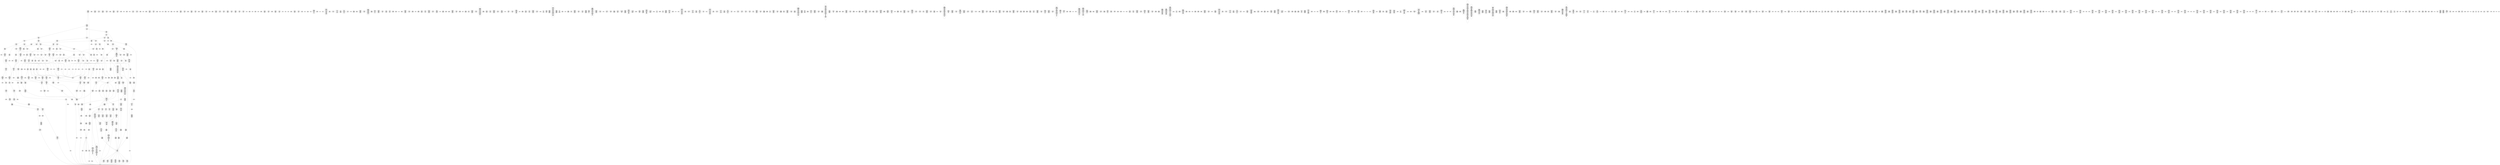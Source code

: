 /* Generated by GvGen v.1.0 (https://www.github.com/stricaud/gvgen) */

digraph G {
compound=true;
   node1 [label="[anywhere]"];
   node2 [label="# 0x0
PUSHX Data
PUSHX Data
MSTORE
PUSHX LogicData
CALLDATASIZE
LT
PUSHX Data
JUMPI
"];
   node3 [label="# 0xd
PUSHX Data
CALLDATALOAD
PUSHX BitData
SHR
PUSHX LogicData
GT
PUSHX Data
JUMPI
"];
   node4 [label="# 0x1e
PUSHX LogicData
GT
PUSHX Data
JUMPI
"];
   node5 [label="# 0x29
PUSHX LogicData
GT
PUSHX Data
JUMPI
"];
   node6 [label="# 0x34
PUSHX LogicData
EQ
PUSHX Data
JUMPI
"];
   node7 [label="# 0x3f
PUSHX LogicData
EQ
PUSHX Data
JUMPI
"];
   node8 [label="# 0x4a
PUSHX LogicData
EQ
PUSHX Data
JUMPI
"];
   node9 [label="# 0x55
PUSHX LogicData
EQ
PUSHX Data
JUMPI
"];
   node10 [label="# 0x60
PUSHX LogicData
EQ
PUSHX Data
JUMPI
"];
   node11 [label="# 0x6b
PUSHX Data
JUMP
"];
   node12 [label="# 0x6f
JUMPDEST
PUSHX LogicData
EQ
PUSHX Data
JUMPI
"];
   node13 [label="# 0x7b
PUSHX LogicData
EQ
PUSHX Data
JUMPI
"];
   node14 [label="# 0x86
PUSHX LogicData
EQ
PUSHX Data
JUMPI
"];
   node15 [label="# 0x91
PUSHX LogicData
EQ
PUSHX Data
JUMPI
"];
   node16 [label="# 0x9c
PUSHX Data
JUMP
"];
   node17 [label="# 0xa0
JUMPDEST
PUSHX LogicData
GT
PUSHX Data
JUMPI
"];
   node18 [label="# 0xac
PUSHX LogicData
EQ
PUSHX Data
JUMPI
"];
   node19 [label="# 0xb7
PUSHX LogicData
EQ
PUSHX Data
JUMPI
"];
   node20 [label="# 0xc2
PUSHX LogicData
EQ
PUSHX Data
JUMPI
"];
   node21 [label="# 0xcd
PUSHX LogicData
EQ
PUSHX Data
JUMPI
"];
   node22 [label="# 0xd8
PUSHX Data
JUMP
"];
   node23 [label="# 0xdc
JUMPDEST
PUSHX LogicData
EQ
PUSHX Data
JUMPI
"];
   node24 [label="# 0xe8
PUSHX LogicData
EQ
PUSHX Data
JUMPI
"];
   node25 [label="# 0xf3
PUSHX LogicData
EQ
PUSHX Data
JUMPI
"];
   node26 [label="# 0xfe
PUSHX LogicData
EQ
PUSHX Data
JUMPI
"];
   node27 [label="# 0x109
PUSHX Data
JUMP
"];
   node28 [label="# 0x10d
JUMPDEST
PUSHX LogicData
GT
PUSHX Data
JUMPI
"];
   node29 [label="# 0x119
PUSHX LogicData
GT
PUSHX Data
JUMPI
"];
   node30 [label="# 0x124
PUSHX LogicData
EQ
PUSHX Data
JUMPI
"];
   node31 [label="# 0x12f
PUSHX LogicData
EQ
PUSHX Data
JUMPI
"];
   node32 [label="# 0x13a
PUSHX LogicData
EQ
PUSHX Data
JUMPI
"];
   node33 [label="# 0x145
PUSHX LogicData
EQ
PUSHX Data
JUMPI
"];
   node34 [label="# 0x150
PUSHX Data
JUMP
"];
   node35 [label="# 0x154
JUMPDEST
PUSHX LogicData
EQ
PUSHX Data
JUMPI
"];
   node36 [label="# 0x160
PUSHX LogicData
EQ
PUSHX Data
JUMPI
"];
   node37 [label="# 0x16b
PUSHX LogicData
EQ
PUSHX Data
JUMPI
"];
   node38 [label="# 0x176
PUSHX LogicData
EQ
PUSHX Data
JUMPI
"];
   node39 [label="# 0x181
PUSHX Data
JUMP
"];
   node40 [label="# 0x185
JUMPDEST
PUSHX LogicData
GT
PUSHX Data
JUMPI
"];
   node41 [label="# 0x191
PUSHX LogicData
EQ
PUSHX Data
JUMPI
"];
   node42 [label="# 0x19c
PUSHX LogicData
EQ
PUSHX Data
JUMPI
"];
   node43 [label="# 0x1a7
PUSHX LogicData
EQ
PUSHX Data
JUMPI
"];
   node44 [label="# 0x1b2
PUSHX LogicData
EQ
PUSHX Data
JUMPI
"];
   node45 [label="# 0x1bd
PUSHX Data
JUMP
"];
   node46 [label="# 0x1c1
JUMPDEST
PUSHX LogicData
EQ
PUSHX Data
JUMPI
"];
   node47 [label="# 0x1cd
PUSHX LogicData
EQ
PUSHX Data
JUMPI
"];
   node48 [label="# 0x1d8
PUSHX LogicData
EQ
PUSHX Data
JUMPI
"];
   node49 [label="# 0x1e3
PUSHX LogicData
EQ
PUSHX Data
JUMPI
"];
   node50 [label="# 0x1ee
JUMPDEST
PUSHX Data
REVERT
"];
   node51 [label="# 0x1f3
JUMPDEST
CALLVALUE
ISZERO
PUSHX Data
JUMPI
"];
   node52 [label="# 0x1fb
PUSHX Data
REVERT
"];
   node53 [label="# 0x1ff
JUMPDEST
PUSHX Data
PUSHX ArithData
CALLDATASIZE
SUB
ADD
PUSHX Data
PUSHX Data
JUMP
"];
   node54 [label="# 0x215
JUMPDEST
PUSHX Data
JUMP
"];
   node55 [label="# 0x21a
JUMPDEST
PUSHX MemData
MLOAD
PUSHX Data
PUSHX Data
JUMP
"];
   node56 [label="# 0x227
JUMPDEST
PUSHX MemData
MLOAD
SUB
RETURN
"];
   node57 [label="# 0x230
JUMPDEST
CALLVALUE
ISZERO
PUSHX Data
JUMPI
"];
   node58 [label="# 0x238
PUSHX Data
REVERT
"];
   node59 [label="# 0x23c
JUMPDEST
PUSHX Data
PUSHX Data
JUMP
"];
   node60 [label="# 0x245
JUMPDEST
PUSHX MemData
MLOAD
PUSHX Data
PUSHX Data
JUMP
"];
   node61 [label="# 0x252
JUMPDEST
PUSHX MemData
MLOAD
SUB
RETURN
"];
   node62 [label="# 0x25b
JUMPDEST
CALLVALUE
ISZERO
PUSHX Data
JUMPI
"];
   node63 [label="# 0x263
PUSHX Data
REVERT
"];
   node64 [label="# 0x267
JUMPDEST
PUSHX Data
PUSHX ArithData
CALLDATASIZE
SUB
ADD
PUSHX Data
PUSHX Data
JUMP
"];
   node65 [label="# 0x27d
JUMPDEST
PUSHX Data
JUMP
"];
   node66 [label="# 0x282
JUMPDEST
PUSHX MemData
MLOAD
PUSHX Data
PUSHX Data
JUMP
"];
   node67 [label="# 0x28f
JUMPDEST
PUSHX MemData
MLOAD
SUB
RETURN
"];
   node68 [label="# 0x298
JUMPDEST
CALLVALUE
ISZERO
PUSHX Data
JUMPI
"];
   node69 [label="# 0x2a0
PUSHX Data
REVERT
"];
   node70 [label="# 0x2a4
JUMPDEST
PUSHX Data
PUSHX ArithData
CALLDATASIZE
SUB
ADD
PUSHX Data
PUSHX Data
JUMP
"];
   node71 [label="# 0x2ba
JUMPDEST
PUSHX Data
JUMP
"];
   node72 [label="# 0x2bf
JUMPDEST
STOP
"];
   node73 [label="# 0x2c1
JUMPDEST
CALLVALUE
ISZERO
PUSHX Data
JUMPI
"];
   node74 [label="# 0x2c9
PUSHX Data
REVERT
"];
   node75 [label="# 0x2cd
JUMPDEST
PUSHX Data
PUSHX ArithData
CALLDATASIZE
SUB
ADD
PUSHX Data
PUSHX Data
JUMP
"];
   node76 [label="# 0x2e3
JUMPDEST
PUSHX Data
JUMP
"];
   node77 [label="# 0x2e8
JUMPDEST
STOP
"];
   node78 [label="# 0x2ea
JUMPDEST
CALLVALUE
ISZERO
PUSHX Data
JUMPI
"];
   node79 [label="# 0x2f2
PUSHX Data
REVERT
"];
   node80 [label="# 0x2f6
JUMPDEST
PUSHX Data
PUSHX Data
JUMP
"];
   node81 [label="# 0x2ff
JUMPDEST
PUSHX MemData
MLOAD
PUSHX Data
PUSHX Data
JUMP
"];
   node82 [label="# 0x30c
JUMPDEST
PUSHX MemData
MLOAD
SUB
RETURN
"];
   node83 [label="# 0x315
JUMPDEST
CALLVALUE
ISZERO
PUSHX Data
JUMPI
"];
   node84 [label="# 0x31d
PUSHX Data
REVERT
"];
   node85 [label="# 0x321
JUMPDEST
PUSHX Data
PUSHX Data
JUMP
"];
   node86 [label="# 0x32a
JUMPDEST
PUSHX MemData
MLOAD
PUSHX Data
PUSHX Data
JUMP
"];
   node87 [label="# 0x337
JUMPDEST
PUSHX MemData
MLOAD
SUB
RETURN
"];
   node88 [label="# 0x340
JUMPDEST
CALLVALUE
ISZERO
PUSHX Data
JUMPI
"];
   node89 [label="# 0x348
PUSHX Data
REVERT
"];
   node90 [label="# 0x34c
JUMPDEST
PUSHX Data
PUSHX ArithData
CALLDATASIZE
SUB
ADD
PUSHX Data
PUSHX Data
JUMP
"];
   node91 [label="# 0x362
JUMPDEST
PUSHX Data
JUMP
"];
   node92 [label="# 0x367
JUMPDEST
STOP
"];
   node93 [label="# 0x369
JUMPDEST
CALLVALUE
ISZERO
PUSHX Data
JUMPI
"];
   node94 [label="# 0x371
PUSHX Data
REVERT
"];
   node95 [label="# 0x375
JUMPDEST
PUSHX Data
PUSHX ArithData
CALLDATASIZE
SUB
ADD
PUSHX Data
PUSHX Data
JUMP
"];
   node96 [label="# 0x38b
JUMPDEST
PUSHX Data
JUMP
"];
   node97 [label="# 0x390
JUMPDEST
PUSHX MemData
MLOAD
PUSHX Data
PUSHX Data
JUMP
"];
   node98 [label="# 0x39d
JUMPDEST
PUSHX MemData
MLOAD
SUB
RETURN
"];
   node99 [label="# 0x3a6
JUMPDEST
CALLVALUE
ISZERO
PUSHX Data
JUMPI
"];
   node100 [label="# 0x3ae
PUSHX Data
REVERT
"];
   node101 [label="# 0x3b2
JUMPDEST
PUSHX Data
PUSHX ArithData
CALLDATASIZE
SUB
ADD
PUSHX Data
PUSHX Data
JUMP
"];
   node102 [label="# 0x3c8
JUMPDEST
PUSHX Data
JUMP
"];
   node103 [label="# 0x3cd
JUMPDEST
STOP
"];
   node104 [label="# 0x3cf
JUMPDEST
CALLVALUE
ISZERO
PUSHX Data
JUMPI
"];
   node105 [label="# 0x3d7
PUSHX Data
REVERT
"];
   node106 [label="# 0x3db
JUMPDEST
PUSHX Data
PUSHX Data
JUMP
"];
   node107 [label="# 0x3e4
JUMPDEST
STOP
"];
   node108 [label="# 0x3e6
JUMPDEST
CALLVALUE
ISZERO
PUSHX Data
JUMPI
"];
   node109 [label="# 0x3ee
PUSHX Data
REVERT
"];
   node110 [label="# 0x3f2
JUMPDEST
PUSHX Data
PUSHX ArithData
CALLDATASIZE
SUB
ADD
PUSHX Data
PUSHX Data
JUMP
"];
   node111 [label="# 0x408
JUMPDEST
PUSHX Data
JUMP
"];
   node112 [label="# 0x40d
JUMPDEST
STOP
"];
   node113 [label="# 0x40f
JUMPDEST
CALLVALUE
ISZERO
PUSHX Data
JUMPI
"];
   node114 [label="# 0x417
PUSHX Data
REVERT
"];
   node115 [label="# 0x41b
JUMPDEST
PUSHX Data
PUSHX ArithData
CALLDATASIZE
SUB
ADD
PUSHX Data
PUSHX Data
JUMP
"];
   node116 [label="# 0x431
JUMPDEST
PUSHX Data
JUMP
"];
   node117 [label="# 0x436
JUMPDEST
STOP
"];
   node118 [label="# 0x438
JUMPDEST
CALLVALUE
ISZERO
PUSHX Data
JUMPI
"];
   node119 [label="# 0x440
PUSHX Data
REVERT
"];
   node120 [label="# 0x444
JUMPDEST
PUSHX Data
PUSHX ArithData
CALLDATASIZE
SUB
ADD
PUSHX Data
PUSHX Data
JUMP
"];
   node121 [label="# 0x45a
JUMPDEST
PUSHX Data
JUMP
"];
   node122 [label="# 0x45f
JUMPDEST
PUSHX MemData
MLOAD
PUSHX Data
PUSHX Data
JUMP
"];
   node123 [label="# 0x46c
JUMPDEST
PUSHX MemData
MLOAD
SUB
RETURN
"];
   node124 [label="# 0x475
JUMPDEST
CALLVALUE
ISZERO
PUSHX Data
JUMPI
"];
   node125 [label="# 0x47d
PUSHX Data
REVERT
"];
   node126 [label="# 0x481
JUMPDEST
PUSHX Data
PUSHX ArithData
CALLDATASIZE
SUB
ADD
PUSHX Data
PUSHX Data
JUMP
"];
   node127 [label="# 0x497
JUMPDEST
PUSHX Data
JUMP
"];
   node128 [label="# 0x49c
JUMPDEST
PUSHX MemData
MLOAD
PUSHX Data
PUSHX Data
JUMP
"];
   node129 [label="# 0x4a9
JUMPDEST
PUSHX MemData
MLOAD
SUB
RETURN
"];
   node130 [label="# 0x4b2
JUMPDEST
CALLVALUE
ISZERO
PUSHX Data
JUMPI
"];
   node131 [label="# 0x4ba
PUSHX Data
REVERT
"];
   node132 [label="# 0x4be
JUMPDEST
PUSHX Data
PUSHX ArithData
CALLDATASIZE
SUB
ADD
PUSHX Data
PUSHX Data
JUMP
"];
   node133 [label="# 0x4d4
JUMPDEST
PUSHX Data
JUMP
"];
   node134 [label="# 0x4d9
JUMPDEST
PUSHX MemData
MLOAD
PUSHX Data
PUSHX Data
JUMP
"];
   node135 [label="# 0x4e6
JUMPDEST
PUSHX MemData
MLOAD
SUB
RETURN
"];
   node136 [label="# 0x4ef
JUMPDEST
CALLVALUE
ISZERO
PUSHX Data
JUMPI
"];
   node137 [label="# 0x4f7
PUSHX Data
REVERT
"];
   node138 [label="# 0x4fb
JUMPDEST
PUSHX Data
PUSHX Data
JUMP
"];
   node139 [label="# 0x504
JUMPDEST
STOP
"];
   node140 [label="# 0x506
JUMPDEST
CALLVALUE
ISZERO
PUSHX Data
JUMPI
"];
   node141 [label="# 0x50e
PUSHX Data
REVERT
"];
   node142 [label="# 0x512
JUMPDEST
PUSHX Data
PUSHX ArithData
CALLDATASIZE
SUB
ADD
PUSHX Data
PUSHX Data
JUMP
"];
   node143 [label="# 0x528
JUMPDEST
PUSHX Data
JUMP
"];
   node144 [label="# 0x52d
JUMPDEST
PUSHX MemData
MLOAD
PUSHX Data
PUSHX Data
JUMP
"];
   node145 [label="# 0x53a
JUMPDEST
PUSHX MemData
MLOAD
SUB
RETURN
"];
   node146 [label="# 0x543
JUMPDEST
CALLVALUE
ISZERO
PUSHX Data
JUMPI
"];
   node147 [label="# 0x54b
PUSHX Data
REVERT
"];
   node148 [label="# 0x54f
JUMPDEST
PUSHX Data
PUSHX Data
JUMP
"];
   node149 [label="# 0x558
JUMPDEST
PUSHX MemData
MLOAD
PUSHX Data
PUSHX Data
JUMP
"];
   node150 [label="# 0x565
JUMPDEST
PUSHX MemData
MLOAD
SUB
RETURN
"];
   node151 [label="# 0x56e
JUMPDEST
CALLVALUE
ISZERO
PUSHX Data
JUMPI
"];
   node152 [label="# 0x576
PUSHX Data
REVERT
"];
   node153 [label="# 0x57a
JUMPDEST
PUSHX Data
PUSHX Data
JUMP
"];
   node154 [label="# 0x583
JUMPDEST
PUSHX MemData
MLOAD
PUSHX Data
PUSHX Data
JUMP
"];
   node155 [label="# 0x590
JUMPDEST
PUSHX MemData
MLOAD
SUB
RETURN
"];
   node156 [label="# 0x599
JUMPDEST
CALLVALUE
ISZERO
PUSHX Data
JUMPI
"];
   node157 [label="# 0x5a1
PUSHX Data
REVERT
"];
   node158 [label="# 0x5a5
JUMPDEST
PUSHX Data
PUSHX Data
JUMP
"];
   node159 [label="# 0x5ae
JUMPDEST
PUSHX MemData
MLOAD
PUSHX Data
PUSHX Data
JUMP
"];
   node160 [label="# 0x5bb
JUMPDEST
PUSHX MemData
MLOAD
SUB
RETURN
"];
   node161 [label="# 0x5c4
JUMPDEST
CALLVALUE
ISZERO
PUSHX Data
JUMPI
"];
   node162 [label="# 0x5cc
PUSHX Data
REVERT
"];
   node163 [label="# 0x5d0
JUMPDEST
PUSHX Data
PUSHX Data
JUMP
"];
   node164 [label="# 0x5d9
JUMPDEST
PUSHX MemData
MLOAD
PUSHX Data
PUSHX Data
JUMP
"];
   node165 [label="# 0x5e6
JUMPDEST
PUSHX MemData
MLOAD
SUB
RETURN
"];
   node166 [label="# 0x5ef
JUMPDEST
PUSHX Data
PUSHX Data
JUMP
"];
   node167 [label="# 0x5f7
JUMPDEST
STOP
"];
   node168 [label="# 0x5f9
JUMPDEST
CALLVALUE
ISZERO
PUSHX Data
JUMPI
"];
   node169 [label="# 0x601
PUSHX Data
REVERT
"];
   node170 [label="# 0x605
JUMPDEST
PUSHX Data
PUSHX ArithData
CALLDATASIZE
SUB
ADD
PUSHX Data
PUSHX Data
JUMP
"];
   node171 [label="# 0x61b
JUMPDEST
PUSHX Data
JUMP
"];
   node172 [label="# 0x620
JUMPDEST
STOP
"];
   node173 [label="# 0x622
JUMPDEST
CALLVALUE
ISZERO
PUSHX Data
JUMPI
"];
   node174 [label="# 0x62a
PUSHX Data
REVERT
"];
   node175 [label="# 0x62e
JUMPDEST
PUSHX Data
PUSHX ArithData
CALLDATASIZE
SUB
ADD
PUSHX Data
PUSHX Data
JUMP
"];
   node176 [label="# 0x644
JUMPDEST
PUSHX Data
JUMP
"];
   node177 [label="# 0x649
JUMPDEST
STOP
"];
   node178 [label="# 0x64b
JUMPDEST
CALLVALUE
ISZERO
PUSHX Data
JUMPI
"];
   node179 [label="# 0x653
PUSHX Data
REVERT
"];
   node180 [label="# 0x657
JUMPDEST
PUSHX Data
PUSHX ArithData
CALLDATASIZE
SUB
ADD
PUSHX Data
PUSHX Data
JUMP
"];
   node181 [label="# 0x66d
JUMPDEST
PUSHX Data
JUMP
"];
   node182 [label="# 0x672
JUMPDEST
PUSHX MemData
MLOAD
PUSHX Data
PUSHX Data
JUMP
"];
   node183 [label="# 0x67f
JUMPDEST
PUSHX MemData
MLOAD
SUB
RETURN
"];
   node184 [label="# 0x688
JUMPDEST
CALLVALUE
ISZERO
PUSHX Data
JUMPI
"];
   node185 [label="# 0x690
PUSHX Data
REVERT
"];
   node186 [label="# 0x694
JUMPDEST
PUSHX Data
PUSHX ArithData
CALLDATASIZE
SUB
ADD
PUSHX Data
PUSHX Data
JUMP
"];
   node187 [label="# 0x6aa
JUMPDEST
PUSHX Data
JUMP
"];
   node188 [label="# 0x6af
JUMPDEST
PUSHX MemData
MLOAD
PUSHX Data
PUSHX Data
JUMP
"];
   node189 [label="# 0x6bc
JUMPDEST
PUSHX MemData
MLOAD
SUB
RETURN
"];
   node190 [label="# 0x6c5
JUMPDEST
CALLVALUE
ISZERO
PUSHX Data
JUMPI
"];
   node191 [label="# 0x6cd
PUSHX Data
REVERT
"];
   node192 [label="# 0x6d1
JUMPDEST
PUSHX Data
PUSHX Data
JUMP
"];
   node193 [label="# 0x6da
JUMPDEST
STOP
"];
   node194 [label="# 0x6dc
JUMPDEST
CALLVALUE
ISZERO
PUSHX Data
JUMPI
"];
   node195 [label="# 0x6e4
PUSHX Data
REVERT
"];
   node196 [label="# 0x6e8
JUMPDEST
PUSHX Data
PUSHX Data
JUMP
"];
   node197 [label="# 0x6f1
JUMPDEST
STOP
"];
   node198 [label="# 0x6f3
JUMPDEST
CALLVALUE
ISZERO
PUSHX Data
JUMPI
"];
   node199 [label="# 0x6fb
PUSHX Data
REVERT
"];
   node200 [label="# 0x6ff
JUMPDEST
PUSHX Data
PUSHX Data
JUMP
"];
   node201 [label="# 0x708
JUMPDEST
STOP
"];
   node202 [label="# 0x70a
JUMPDEST
CALLVALUE
ISZERO
PUSHX Data
JUMPI
"];
   node203 [label="# 0x712
PUSHX Data
REVERT
"];
   node204 [label="# 0x716
JUMPDEST
PUSHX Data
PUSHX ArithData
CALLDATASIZE
SUB
ADD
PUSHX Data
PUSHX Data
JUMP
"];
   node205 [label="# 0x72c
JUMPDEST
PUSHX Data
JUMP
"];
   node206 [label="# 0x731
JUMPDEST
PUSHX MemData
MLOAD
PUSHX Data
PUSHX Data
JUMP
"];
   node207 [label="# 0x73e
JUMPDEST
PUSHX MemData
MLOAD
SUB
RETURN
"];
   node208 [label="# 0x747
JUMPDEST
PUSHX Data
PUSHX ArithData
CALLDATASIZE
SUB
ADD
PUSHX Data
PUSHX Data
JUMP
"];
   node209 [label="# 0x75c
JUMPDEST
PUSHX Data
JUMP
"];
   node210 [label="# 0x761
JUMPDEST
STOP
"];
   node211 [label="# 0x763
JUMPDEST
CALLVALUE
ISZERO
PUSHX Data
JUMPI
"];
   node212 [label="# 0x76b
PUSHX Data
REVERT
"];
   node213 [label="# 0x76f
JUMPDEST
PUSHX Data
PUSHX ArithData
CALLDATASIZE
SUB
ADD
PUSHX Data
PUSHX Data
JUMP
"];
   node214 [label="# 0x785
JUMPDEST
PUSHX Data
JUMP
"];
   node215 [label="# 0x78a
JUMPDEST
STOP
"];
   node216 [label="# 0x78c
JUMPDEST
PUSHX Data
PUSHX BitData
PUSHX BitData
NOT
AND
PUSHX BitData
NOT
AND
EQ
PUSHX Data
JUMPI
"];
   node217 [label="# 0x7f5
PUSHX Data
PUSHX Data
JUMP
"];
   node218 [label="# 0x7fe
JUMPDEST
"];
   node219 [label="# 0x7ff
JUMPDEST
JUMP
"];
   node220 [label="# 0x806
JUMPDEST
PUSHX Data
PUSHX StorData
SLOAD
PUSHX Data
PUSHX Data
JUMP
"];
   node221 [label="# 0x815
JUMPDEST
PUSHX ArithData
ADD
PUSHX ArithData
DIV
MUL
PUSHX ArithData
ADD
PUSHX MemData
MLOAD
ADD
PUSHX Data
MSTORE
MSTORE
PUSHX ArithData
ADD
SLOAD
PUSHX Data
PUSHX Data
JUMP
"];
   node222 [label="# 0x841
JUMPDEST
ISZERO
PUSHX Data
JUMPI
"];
   node223 [label="# 0x848
PUSHX LogicData
LT
PUSHX Data
JUMPI
"];
   node224 [label="# 0x850
PUSHX ArithData
SLOAD
DIV
MUL
MSTORE
PUSHX ArithData
ADD
PUSHX Data
JUMP
"];
   node225 [label="# 0x863
JUMPDEST
ADD
PUSHX Data
MSTORE
PUSHX Data
PUSHX Data
SHA3
"];
   node226 [label="# 0x871
JUMPDEST
SLOAD
MSTORE
PUSHX ArithData
ADD
PUSHX ArithData
ADD
GT
PUSHX Data
JUMPI
"];
   node227 [label="# 0x885
SUB
PUSHX BitData
AND
ADD
"];
   node228 [label="# 0x88e
JUMPDEST
JUMP
"];
   node229 [label="# 0x898
JUMPDEST
PUSHX Data
PUSHX Data
PUSHX Data
JUMP
"];
   node230 [label="# 0x8a3
JUMPDEST
PUSHX Data
JUMPI
"];
   node231 [label="# 0x8a8
PUSHX MemData
MLOAD
PUSHX Data
MSTORE
PUSHX ArithData
ADD
PUSHX Data
PUSHX Data
JUMP
"];
   node232 [label="# 0x8d9
JUMPDEST
PUSHX MemData
MLOAD
SUB
REVERT
"];
   node233 [label="# 0x8e2
JUMPDEST
PUSHX Data
PUSHX ArithData
MSTORE
PUSHX ArithData
ADD
MSTORE
PUSHX ArithData
ADD
PUSHX Data
SHA3
PUSHX ArithData
SLOAD
PUSHX ArithData
EXP
DIV
PUSHX BitData
AND
JUMP
"];
   node234 [label="# 0x91d
JUMPDEST
PUSHX Data
PUSHX Data
PUSHX Data
JUMP
"];
   node235 [label="# 0x928
JUMPDEST
PUSHX BitData
AND
PUSHX BitData
AND
EQ
ISZERO
PUSHX Data
JUMPI
"];
   node236 [label="# 0x95f
PUSHX MemData
MLOAD
PUSHX Data
MSTORE
PUSHX ArithData
ADD
PUSHX Data
PUSHX Data
JUMP
"];
   node237 [label="# 0x990
JUMPDEST
PUSHX MemData
MLOAD
SUB
REVERT
"];
   node238 [label="# 0x999
JUMPDEST
PUSHX BitData
AND
PUSHX Data
PUSHX Data
JUMP
"];
   node239 [label="# 0x9b8
JUMPDEST
PUSHX BitData
AND
EQ
PUSHX Data
JUMPI
"];
   node240 [label="# 0x9d5
PUSHX Data
PUSHX Data
PUSHX Data
JUMP
"];
   node241 [label="# 0x9e1
JUMPDEST
PUSHX Data
JUMP
"];
   node242 [label="# 0x9e6
JUMPDEST
"];
   node243 [label="# 0x9e7
JUMPDEST
PUSHX Data
JUMPI
"];
   node244 [label="# 0x9ec
PUSHX MemData
MLOAD
PUSHX Data
MSTORE
PUSHX ArithData
ADD
PUSHX Data
PUSHX Data
JUMP
"];
   node245 [label="# 0xa1d
JUMPDEST
PUSHX MemData
MLOAD
SUB
REVERT
"];
   node246 [label="# 0xa26
JUMPDEST
PUSHX Data
PUSHX Data
JUMP
"];
   node247 [label="# 0xa30
JUMPDEST
JUMP
"];
   node248 [label="# 0xa35
JUMPDEST
PUSHX Data
PUSHX Data
JUMP
"];
   node249 [label="# 0xa3d
JUMPDEST
PUSHX BitData
AND
PUSHX Data
PUSHX Data
JUMP
"];
   node250 [label="# 0xa5b
JUMPDEST
PUSHX BitData
AND
EQ
PUSHX Data
JUMPI
"];
   node251 [label="# 0xa77
PUSHX MemData
MLOAD
PUSHX Data
MSTORE
PUSHX ArithData
ADD
PUSHX Data
PUSHX Data
JUMP
"];
   node252 [label="# 0xaa8
JUMPDEST
PUSHX MemData
MLOAD
SUB
REVERT
"];
   node253 [label="# 0xab1
JUMPDEST
PUSHX Data
MLOAD
PUSHX ArithData
ADD
PUSHX Data
PUSHX Data
JUMP
"];
   node254 [label="# 0xac7
JUMPDEST
JUMP
"];
   node255 [label="# 0xacb
JUMPDEST
PUSHX Data
PUSHX StorData
SLOAD
JUMP
"];
   node256 [label="# 0xad8
JUMPDEST
PUSHX Data
PUSHX StorData
PUSHX ArithData
SLOAD
PUSHX ArithData
EXP
DIV
PUSHX BitData
AND
JUMP
"];
   node257 [label="# 0xaef
JUMPDEST
PUSHX Data
PUSHX Data
PUSHX Data
JUMP
"];
   node258 [label="# 0xafa
JUMPDEST
PUSHX Data
JUMP
"];
   node259 [label="# 0xb00
JUMPDEST
PUSHX Data
JUMPI
"];
   node260 [label="# 0xb05
PUSHX MemData
MLOAD
PUSHX Data
MSTORE
PUSHX ArithData
ADD
PUSHX Data
PUSHX Data
JUMP
"];
   node261 [label="# 0xb36
JUMPDEST
PUSHX MemData
MLOAD
SUB
REVERT
"];
   node262 [label="# 0xb3f
JUMPDEST
PUSHX Data
PUSHX Data
JUMP
"];
   node263 [label="# 0xb4a
JUMPDEST
JUMP
"];
   node264 [label="# 0xb4f
JUMPDEST
PUSHX Data
PUSHX Data
PUSHX Data
JUMP
"];
   node265 [label="# 0xb5a
JUMPDEST
LT
PUSHX Data
JUMPI
"];
   node266 [label="# 0xb61
PUSHX MemData
MLOAD
PUSHX Data
MSTORE
PUSHX ArithData
ADD
PUSHX Data
PUSHX Data
JUMP
"];
   node267 [label="# 0xb92
JUMPDEST
PUSHX MemData
MLOAD
SUB
REVERT
"];
   node268 [label="# 0xb9b
JUMPDEST
PUSHX Data
PUSHX ArithData
PUSHX BitData
AND
PUSHX BitData
AND
MSTORE
PUSHX ArithData
ADD
MSTORE
PUSHX ArithData
ADD
PUSHX Data
SHA3
PUSHX ArithData
MSTORE
PUSHX ArithData
ADD
MSTORE
PUSHX ArithData
ADD
PUSHX Data
SHA3
SLOAD
JUMP
"];
   node269 [label="# 0xbf4
JUMPDEST
PUSHX Data
PUSHX Data
JUMP
"];
   node270 [label="# 0xbfc
JUMPDEST
PUSHX BitData
AND
PUSHX Data
PUSHX Data
JUMP
"];
   node271 [label="# 0xc1a
JUMPDEST
PUSHX BitData
AND
EQ
PUSHX Data
JUMPI
"];
   node272 [label="# 0xc36
PUSHX MemData
MLOAD
PUSHX Data
MSTORE
PUSHX ArithData
ADD
PUSHX Data
PUSHX Data
JUMP
"];
   node273 [label="# 0xc67
JUMPDEST
PUSHX MemData
MLOAD
SUB
REVERT
"];
   node274 [label="# 0xc70
JUMPDEST
PUSHX Data
MLOAD
PUSHX ArithData
ADD
PUSHX Data
PUSHX Data
JUMP
"];
   node275 [label="# 0xc86
JUMPDEST
JUMP
"];
   node276 [label="# 0xc8a
JUMPDEST
PUSHX Data
PUSHX Data
JUMP
"];
   node277 [label="# 0xc92
JUMPDEST
PUSHX BitData
AND
PUSHX Data
PUSHX Data
JUMP
"];
   node278 [label="# 0xcb0
JUMPDEST
PUSHX BitData
AND
EQ
PUSHX Data
JUMPI
"];
   node279 [label="# 0xccc
PUSHX MemData
MLOAD
PUSHX Data
MSTORE
PUSHX ArithData
ADD
PUSHX Data
PUSHX Data
JUMP
"];
   node280 [label="# 0xcfd
JUMPDEST
PUSHX MemData
MLOAD
SUB
REVERT
"];
   node281 [label="# 0xd06
JUMPDEST
CALLER
PUSHX BitData
AND
PUSHX ArithData
SELFBALANCE
ISZERO
MUL
PUSHX MemData
MLOAD
PUSHX Data
PUSHX MemData
MLOAD
SUB
CALL
PUSHX Data
JUMPI
"];
   node282 [label="# 0xd40
PUSHX MemData
MLOAD
PUSHX Data
MSTORE
PUSHX ArithData
ADD
PUSHX Data
PUSHX Data
JUMP
"];
   node283 [label="# 0xd71
JUMPDEST
PUSHX MemData
MLOAD
SUB
REVERT
"];
   node284 [label="# 0xd7a
JUMPDEST
JUMP
"];
   node285 [label="# 0xd7c
JUMPDEST
PUSHX Data
PUSHX MemData
MLOAD
PUSHX ArithData
ADD
PUSHX Data
MSTORE
PUSHX Data
MSTORE
PUSHX Data
JUMP
"];
   node286 [label="# 0xd97
JUMPDEST
JUMP
"];
   node287 [label="# 0xd9c
JUMPDEST
PUSHX Data
PUSHX Data
JUMP
"];
   node288 [label="# 0xda4
JUMPDEST
PUSHX BitData
AND
PUSHX Data
PUSHX Data
JUMP
"];
   node289 [label="# 0xdc2
JUMPDEST
PUSHX BitData
AND
EQ
PUSHX Data
JUMPI
"];
   node290 [label="# 0xdde
PUSHX MemData
MLOAD
PUSHX Data
MSTORE
PUSHX ArithData
ADD
PUSHX Data
PUSHX Data
JUMP
"];
   node291 [label="# 0xe0f
JUMPDEST
PUSHX MemData
MLOAD
SUB
REVERT
"];
   node292 [label="# 0xe18
JUMPDEST
PUSHX Data
"];
   node293 [label="# 0xe1b
JUMPDEST
MLOAD
LT
ISZERO
PUSHX Data
JUMPI
"];
   node294 [label="# 0xe25
PUSHX Data
PUSHX Data
PUSHX Data
MLOAD
LT
PUSHX Data
JUMPI
"];
   node295 [label="# 0xe35
PUSHX Data
PUSHX Data
MSTORE
PUSHX Data
PUSHX Data
MSTORE
PUSHX Data
PUSHX Data
REVERT
"];
   node296 [label="# 0xe63
JUMPDEST
PUSHX ArithData
MUL
PUSHX ArithData
ADD
ADD
MLOAD
PUSHX BitData
AND
PUSHX BitData
AND
MSTORE
PUSHX ArithData
ADD
MSTORE
PUSHX ArithData
ADD
PUSHX Data
SHA3
PUSHX ArithData
PUSHX ArithData
EXP
SLOAD
PUSHX ArithData
MUL
NOT
AND
PUSHX LogicData
GT
ISZERO
PUSHX Data
JUMPI
"];
   node297 [label="# 0xebf
PUSHX Data
PUSHX Data
MSTORE
PUSHX Data
PUSHX Data
MSTORE
PUSHX Data
PUSHX Data
REVERT
"];
   node298 [label="# 0xeed
JUMPDEST
MUL
OR
SSTORE
PUSHX Data
PUSHX Data
JUMP
"];
   node299 [label="# 0xefd
JUMPDEST
PUSHX Data
JUMP
"];
   node300 [label="# 0xf05
JUMPDEST
JUMP
"];
   node301 [label="# 0xf09
JUMPDEST
PUSHX Data
PUSHX Data
PUSHX Data
JUMP
"];
   node302 [label="# 0xf13
JUMPDEST
LT
PUSHX Data
JUMPI
"];
   node303 [label="# 0xf1a
PUSHX MemData
MLOAD
PUSHX Data
MSTORE
PUSHX ArithData
ADD
PUSHX Data
PUSHX Data
JUMP
"];
   node304 [label="# 0xf4b
JUMPDEST
PUSHX MemData
MLOAD
SUB
REVERT
"];
   node305 [label="# 0xf54
JUMPDEST
PUSHX StorData
SLOAD
LT
PUSHX Data
JUMPI
"];
   node306 [label="# 0xf60
PUSHX Data
PUSHX Data
MSTORE
PUSHX Data
PUSHX Data
MSTORE
PUSHX Data
PUSHX Data
REVERT
"];
   node307 [label="# 0xf8e
JUMPDEST
PUSHX Data
MSTORE
PUSHX Data
PUSHX Data
SHA3
ADD
SLOAD
JUMP
"];
   node308 [label="# 0xfa0
JUMPDEST
PUSHX Data
PUSHX Data
PUSHX ArithData
MSTORE
PUSHX ArithData
ADD
MSTORE
PUSHX ArithData
ADD
PUSHX Data
SHA3
PUSHX ArithData
SLOAD
PUSHX ArithData
EXP
DIV
PUSHX BitData
AND
PUSHX BitData
PUSHX BitData
AND
PUSHX BitData
AND
EQ
ISZERO
PUSHX Data
JUMPI
"];
   node309 [label="# 0x100f
PUSHX MemData
MLOAD
PUSHX Data
MSTORE
PUSHX ArithData
ADD
PUSHX Data
PUSHX Data
JUMP
"];
   node310 [label="# 0x1040
JUMPDEST
PUSHX MemData
MLOAD
SUB
REVERT
"];
   node311 [label="# 0x1049
JUMPDEST
JUMP
"];
   node312 [label="# 0x1052
JUMPDEST
PUSHX BitData
PUSHX BitData
AND
PUSHX BitData
AND
EQ
ISZERO
PUSHX Data
JUMPI
"];
   node313 [label="# 0x1089
PUSHX MemData
MLOAD
PUSHX Data
MSTORE
PUSHX ArithData
ADD
PUSHX Data
PUSHX Data
JUMP
"];
   node314 [label="# 0x10ba
JUMPDEST
PUSHX MemData
MLOAD
SUB
REVERT
"];
   node315 [label="# 0x10c3
JUMPDEST
PUSHX Data
PUSHX ArithData
PUSHX BitData
AND
PUSHX BitData
AND
MSTORE
PUSHX ArithData
ADD
MSTORE
PUSHX ArithData
ADD
PUSHX Data
SHA3
SLOAD
JUMP
"];
   node316 [label="# 0x110a
JUMPDEST
PUSHX Data
PUSHX Data
JUMP
"];
   node317 [label="# 0x1112
JUMPDEST
PUSHX BitData
AND
PUSHX Data
PUSHX Data
JUMP
"];
   node318 [label="# 0x1130
JUMPDEST
PUSHX BitData
AND
EQ
PUSHX Data
JUMPI
"];
   node319 [label="# 0x114c
PUSHX MemData
MLOAD
PUSHX Data
MSTORE
PUSHX ArithData
ADD
PUSHX Data
PUSHX Data
JUMP
"];
   node320 [label="# 0x117d
JUMPDEST
PUSHX MemData
MLOAD
SUB
REVERT
"];
   node321 [label="# 0x1186
JUMPDEST
PUSHX BitData
PUSHX BitData
AND
PUSHX StorData
PUSHX ArithData
SLOAD
PUSHX ArithData
EXP
DIV
PUSHX BitData
AND
PUSHX BitData
AND
PUSHX Data
PUSHX MemData
MLOAD
PUSHX MemData
MLOAD
SUB
LOGX
PUSHX BitData
PUSHX StorData
PUSHX ArithData
PUSHX ArithData
EXP
SLOAD
PUSHX ArithData
MUL
NOT
AND
PUSHX BitData
AND
MUL
OR
SSTORE
JUMP
"];
   node322 [label="# 0x1247
JUMPDEST
PUSHX Data
PUSHX Data
PUSHX Data
PUSHX Data
JUMP
"];
   node323 [label="# 0x1254
JUMPDEST
PUSHX LogicData
EQ
ISZERO
PUSHX Data
JUMPI
"];
   node324 [label="# 0x1260
PUSHX LogicData
PUSHX LogicData
GT
ISZERO
PUSHX Data
JUMPI
"];
   node325 [label="# 0x1272
PUSHX Data
PUSHX Data
MSTORE
PUSHX Data
PUSHX Data
MSTORE
PUSHX Data
PUSHX Data
REVERT
"];
   node326 [label="# 0x12a0
JUMPDEST
PUSHX MemData
MLOAD
MSTORE
PUSHX ArithData
MUL
PUSHX ArithData
ADD
ADD
PUSHX Data
MSTORE
ISZERO
PUSHX Data
JUMPI
"];
   node327 [label="# 0x12ba
PUSHX ArithData
ADD
PUSHX ArithData
MUL
CALLDATASIZE
CALLDATACOPY
ADD
"];
   node328 [label="# 0x12ce
JUMPDEST
PUSHX Data
JUMP
"];
   node329 [label="# 0x12d7
JUMPDEST
PUSHX Data
PUSHX LogicData
GT
ISZERO
PUSHX Data
JUMPI
"];
   node330 [label="# 0x12eb
PUSHX Data
PUSHX Data
MSTORE
PUSHX Data
PUSHX Data
MSTORE
PUSHX Data
PUSHX Data
REVERT
"];
   node331 [label="# 0x1319
JUMPDEST
PUSHX MemData
MLOAD
MSTORE
PUSHX ArithData
MUL
PUSHX ArithData
ADD
ADD
PUSHX Data
MSTORE
ISZERO
PUSHX Data
JUMPI
"];
   node332 [label="# 0x1333
PUSHX ArithData
ADD
PUSHX ArithData
MUL
CALLDATASIZE
CALLDATACOPY
ADD
"];
   node333 [label="# 0x1347
JUMPDEST
PUSHX Data
"];
   node334 [label="# 0x134d
JUMPDEST
LT
ISZERO
PUSHX Data
JUMPI
"];
   node335 [label="# 0x1356
PUSHX Data
PUSHX Data
JUMP
"];
   node336 [label="# 0x135f
JUMPDEST
MLOAD
LT
PUSHX Data
JUMPI
"];
   node337 [label="# 0x136a
PUSHX Data
PUSHX Data
MSTORE
PUSHX Data
PUSHX Data
MSTORE
PUSHX Data
PUSHX Data
REVERT
"];
   node338 [label="# 0x1398
JUMPDEST
PUSHX ArithData
MUL
PUSHX ArithData
ADD
ADD
MSTORE
PUSHX Data
PUSHX Data
JUMP
"];
   node339 [label="# 0x13af
JUMPDEST
PUSHX Data
JUMP
"];
   node340 [label="# 0x13b7
JUMPDEST
"];
   node341 [label="# 0x13be
JUMPDEST
JUMP
"];
   node342 [label="# 0x13c3
JUMPDEST
PUSHX Data
PUSHX StorData
PUSHX ArithData
SLOAD
PUSHX ArithData
EXP
DIV
PUSHX BitData
AND
JUMP
"];
   node343 [label="# 0x13ed
JUMPDEST
PUSHX StorData
SLOAD
PUSHX Data
PUSHX Data
JUMP
"];
   node344 [label="# 0x13fa
JUMPDEST
PUSHX ArithData
ADD
PUSHX ArithData
DIV
MUL
PUSHX ArithData
ADD
PUSHX MemData
MLOAD
ADD
PUSHX Data
MSTORE
MSTORE
PUSHX ArithData
ADD
SLOAD
PUSHX Data
PUSHX Data
JUMP
"];
   node345 [label="# 0x1426
JUMPDEST
ISZERO
PUSHX Data
JUMPI
"];
   node346 [label="# 0x142d
PUSHX LogicData
LT
PUSHX Data
JUMPI
"];
   node347 [label="# 0x1435
PUSHX ArithData
SLOAD
DIV
MUL
MSTORE
PUSHX ArithData
ADD
PUSHX Data
JUMP
"];
   node348 [label="# 0x1448
JUMPDEST
ADD
PUSHX Data
MSTORE
PUSHX Data
PUSHX Data
SHA3
"];
   node349 [label="# 0x1456
JUMPDEST
SLOAD
MSTORE
PUSHX ArithData
ADD
PUSHX ArithData
ADD
GT
PUSHX Data
JUMPI
"];
   node350 [label="# 0x146a
SUB
PUSHX BitData
AND
ADD
"];
   node351 [label="# 0x1473
JUMPDEST
JUMP
"];
   node352 [label="# 0x147b
JUMPDEST
PUSHX Data
PUSHX StorData
SLOAD
PUSHX Data
PUSHX Data
JUMP
"];
   node353 [label="# 0x148a
JUMPDEST
PUSHX ArithData
ADD
PUSHX ArithData
DIV
MUL
PUSHX ArithData
ADD
PUSHX MemData
MLOAD
ADD
PUSHX Data
MSTORE
MSTORE
PUSHX ArithData
ADD
SLOAD
PUSHX Data
PUSHX Data
JUMP
"];
   node354 [label="# 0x14b6
JUMPDEST
ISZERO
PUSHX Data
JUMPI
"];
   node355 [label="# 0x14bd
PUSHX LogicData
LT
PUSHX Data
JUMPI
"];
   node356 [label="# 0x14c5
PUSHX ArithData
SLOAD
DIV
MUL
MSTORE
PUSHX ArithData
ADD
PUSHX Data
JUMP
"];
   node357 [label="# 0x14d8
JUMPDEST
ADD
PUSHX Data
MSTORE
PUSHX Data
PUSHX Data
SHA3
"];
   node358 [label="# 0x14e6
JUMPDEST
SLOAD
MSTORE
PUSHX ArithData
ADD
PUSHX ArithData
ADD
GT
PUSHX Data
JUMPI
"];
   node359 [label="# 0x14fa
SUB
PUSHX BitData
AND
ADD
"];
   node360 [label="# 0x1503
JUMPDEST
JUMP
"];
   node361 [label="# 0x150d
JUMPDEST
PUSHX Data
PUSHX StorData
PUSHX ArithData
SLOAD
PUSHX ArithData
EXP
DIV
PUSHX BitData
AND
JUMP
"];
   node362 [label="# 0x1524
JUMPDEST
PUSHX LogicData
PUSHX StorData
SLOAD
EQ
ISZERO
PUSHX Data
JUMPI
"];
   node363 [label="# 0x1530
PUSHX MemData
MLOAD
PUSHX Data
MSTORE
PUSHX ArithData
ADD
PUSHX Data
PUSHX Data
JUMP
"];
   node364 [label="# 0x1561
JUMPDEST
PUSHX MemData
MLOAD
SUB
REVERT
"];
   node365 [label="# 0x156a
JUMPDEST
PUSHX Data
PUSHX Data
SSTORE
PUSHX StorData
PUSHX ArithData
SLOAD
PUSHX ArithData
EXP
DIV
PUSHX BitData
AND
PUSHX Data
JUMPI
"];
   node366 [label="# 0x1587
PUSHX MemData
MLOAD
PUSHX Data
MSTORE
PUSHX ArithData
ADD
PUSHX Data
PUSHX Data
JUMP
"];
   node367 [label="# 0x15b8
JUMPDEST
PUSHX MemData
MLOAD
SUB
REVERT
"];
   node368 [label="# 0x15c1
JUMPDEST
PUSHX LogicData
GT
ISZERO
PUSHX Data
JUMPI
"];
   node369 [label="# 0x15cc
PUSHX Data
PUSHX Data
MSTORE
PUSHX Data
PUSHX Data
MSTORE
PUSHX Data
PUSHX Data
REVERT
"];
   node370 [label="# 0x15fa
JUMPDEST
PUSHX Data
PUSHX ArithData
CALLER
PUSHX BitData
AND
PUSHX BitData
AND
MSTORE
PUSHX ArithData
ADD
MSTORE
PUSHX ArithData
ADD
PUSHX Data
SHA3
PUSHX ArithData
SLOAD
PUSHX ArithData
EXP
DIV
PUSHX BitData
AND
PUSHX LogicData
GT
ISZERO
PUSHX Data
JUMPI
"];
   node371 [label="# 0x1651
PUSHX Data
PUSHX Data
MSTORE
PUSHX Data
PUSHX Data
MSTORE
PUSHX Data
PUSHX Data
REVERT
"];
   node372 [label="# 0x167f
JUMPDEST
EQ
ISZERO
PUSHX Data
JUMPI
"];
   node373 [label="# 0x1686
PUSHX MemData
MLOAD
PUSHX Data
MSTORE
PUSHX ArithData
ADD
PUSHX Data
PUSHX Data
JUMP
"];
   node374 [label="# 0x16b7
JUMPDEST
PUSHX MemData
MLOAD
SUB
REVERT
"];
   node375 [label="# 0x16c0
JUMPDEST
PUSHX LogicData
PUSHX LogicData
GT
ISZERO
PUSHX Data
JUMPI
"];
   node376 [label="# 0x16cc
PUSHX Data
PUSHX Data
MSTORE
PUSHX Data
PUSHX Data
MSTORE
PUSHX Data
PUSHX Data
REVERT
"];
   node377 [label="# 0x16fa
JUMPDEST
PUSHX Data
PUSHX ArithData
CALLER
PUSHX BitData
AND
PUSHX BitData
AND
MSTORE
PUSHX ArithData
ADD
MSTORE
PUSHX ArithData
ADD
PUSHX Data
SHA3
PUSHX ArithData
SLOAD
PUSHX ArithData
EXP
DIV
PUSHX BitData
AND
PUSHX LogicData
GT
ISZERO
PUSHX Data
JUMPI
"];
   node378 [label="# 0x1751
PUSHX Data
PUSHX Data
MSTORE
PUSHX Data
PUSHX Data
MSTORE
PUSHX Data
PUSHX Data
REVERT
"];
   node379 [label="# 0x177f
JUMPDEST
EQ
PUSHX Data
JUMPI
"];
   node380 [label="# 0x1785
PUSHX MemData
MLOAD
PUSHX Data
MSTORE
PUSHX ArithData
ADD
PUSHX Data
PUSHX Data
JUMP
"];
   node381 [label="# 0x17b6
JUMPDEST
PUSHX MemData
MLOAD
SUB
REVERT
"];
   node382 [label="# 0x17bf
JUMPDEST
PUSHX Data
PUSHX Data
PUSHX Data
PUSHX Data
JUMP
"];
   node383 [label="# 0x17cc
JUMPDEST
PUSHX Data
PUSHX Data
JUMP
"];
   node384 [label="# 0x17d6
JUMPDEST
LT
PUSHX Data
JUMPI
"];
   node385 [label="# 0x17dc
PUSHX MemData
MLOAD
PUSHX Data
MSTORE
PUSHX ArithData
ADD
PUSHX Data
PUSHX Data
JUMP
"];
   node386 [label="# 0x180d
JUMPDEST
PUSHX MemData
MLOAD
SUB
REVERT
"];
   node387 [label="# 0x1816
JUMPDEST
PUSHX Data
PUSHX Data
PUSHX Data
PUSHX Data
JUMP
"];
   node388 [label="# 0x1823
JUMPDEST
PUSHX Data
PUSHX Data
JUMP
"];
   node389 [label="# 0x182d
JUMPDEST
GT
ISZERO
PUSHX Data
JUMPI
"];
   node390 [label="# 0x1834
PUSHX MemData
MLOAD
PUSHX Data
MSTORE
PUSHX ArithData
ADD
PUSHX Data
PUSHX Data
JUMP
"];
   node391 [label="# 0x1865
JUMPDEST
PUSHX MemData
MLOAD
SUB
REVERT
"];
   node392 [label="# 0x186e
JUMPDEST
PUSHX Data
PUSHX Data
PUSHX Data
PUSHX Data
JUMP
"];
   node393 [label="# 0x1883
JUMPDEST
CALLVALUE
EQ
PUSHX Data
JUMPI
"];
   node394 [label="# 0x188a
PUSHX MemData
MLOAD
PUSHX Data
MSTORE
PUSHX ArithData
ADD
PUSHX Data
PUSHX Data
JUMP
"];
   node395 [label="# 0x18bb
JUMPDEST
PUSHX MemData
MLOAD
SUB
REVERT
"];
   node396 [label="# 0x18c4
JUMPDEST
PUSHX Data
CALLER
PUSHX Data
PUSHX Data
JUMP
"];
   node397 [label="# 0x18cf
JUMPDEST
PUSHX LogicData
PUSHX Data
PUSHX ArithData
CALLER
PUSHX BitData
AND
PUSHX BitData
AND
MSTORE
PUSHX ArithData
ADD
MSTORE
PUSHX ArithData
ADD
PUSHX Data
SHA3
PUSHX ArithData
PUSHX ArithData
EXP
SLOAD
PUSHX ArithData
MUL
NOT
AND
PUSHX LogicData
GT
ISZERO
PUSHX Data
JUMPI
"];
   node398 [label="# 0x192a
PUSHX Data
PUSHX Data
MSTORE
PUSHX Data
PUSHX Data
MSTORE
PUSHX Data
PUSHX Data
REVERT
"];
   node399 [label="# 0x1958
JUMPDEST
MUL
OR
SSTORE
PUSHX Data
PUSHX Data
SSTORE
JUMP
"];
   node400 [label="# 0x1967
JUMPDEST
PUSHX Data
PUSHX Data
JUMP
"];
   node401 [label="# 0x196f
JUMPDEST
PUSHX BitData
AND
PUSHX BitData
AND
EQ
ISZERO
PUSHX Data
JUMPI
"];
   node402 [label="# 0x19a3
PUSHX MemData
MLOAD
PUSHX Data
MSTORE
PUSHX ArithData
ADD
PUSHX Data
PUSHX Data
JUMP
"];
   node403 [label="# 0x19d4
JUMPDEST
PUSHX MemData
MLOAD
SUB
REVERT
"];
   node404 [label="# 0x19dd
JUMPDEST
PUSHX Data
PUSHX Data
PUSHX Data
PUSHX Data
JUMP
"];
   node405 [label="# 0x19ea
JUMPDEST
PUSHX BitData
AND
PUSHX BitData
AND
MSTORE
PUSHX ArithData
ADD
MSTORE
PUSHX ArithData
ADD
PUSHX Data
SHA3
PUSHX ArithData
PUSHX BitData
AND
PUSHX BitData
AND
MSTORE
PUSHX ArithData
ADD
MSTORE
PUSHX ArithData
ADD
PUSHX Data
SHA3
PUSHX ArithData
PUSHX ArithData
EXP
SLOAD
PUSHX ArithData
MUL
NOT
AND
ISZERO
ISZERO
MUL
OR
SSTORE
PUSHX BitData
AND
PUSHX Data
PUSHX Data
JUMP
"];
   node406 [label="# 0x1a97
JUMPDEST
PUSHX BitData
AND
PUSHX Data
PUSHX MemData
MLOAD
PUSHX Data
PUSHX Data
JUMP
"];
   node407 [label="# 0x1adc
JUMPDEST
PUSHX MemData
MLOAD
SUB
LOGX
JUMP
"];
   node408 [label="# 0x1ae8
JUMPDEST
PUSHX Data
PUSHX Data
PUSHX Data
JUMP
"];
   node409 [label="# 0x1af3
JUMPDEST
PUSHX Data
JUMP
"];
   node410 [label="# 0x1af9
JUMPDEST
PUSHX Data
JUMPI
"];
   node411 [label="# 0x1afe
PUSHX MemData
MLOAD
PUSHX Data
MSTORE
PUSHX ArithData
ADD
PUSHX Data
PUSHX Data
JUMP
"];
   node412 [label="# 0x1b2f
JUMPDEST
PUSHX MemData
MLOAD
SUB
REVERT
"];
   node413 [label="# 0x1b38
JUMPDEST
PUSHX Data
PUSHX Data
JUMP
"];
   node414 [label="# 0x1b44
JUMPDEST
JUMP
"];
   node415 [label="# 0x1b4a
JUMPDEST
PUSHX Data
PUSHX Data
PUSHX Data
JUMP
"];
   node416 [label="# 0x1b55
JUMPDEST
PUSHX Data
JUMPI
"];
   node417 [label="# 0x1b5a
PUSHX MemData
MLOAD
PUSHX Data
MSTORE
PUSHX ArithData
ADD
PUSHX Data
PUSHX Data
JUMP
"];
   node418 [label="# 0x1b8b
JUMPDEST
PUSHX MemData
MLOAD
SUB
REVERT
"];
   node419 [label="# 0x1b94
JUMPDEST
PUSHX Data
PUSHX Data
PUSHX Data
JUMP
"];
   node420 [label="# 0x1b9e
JUMPDEST
PUSHX LogicData
MLOAD
GT
PUSHX Data
JUMPI
"];
   node421 [label="# 0x1baa
PUSHX MemData
MLOAD
PUSHX ArithData
ADD
PUSHX Data
MSTORE
PUSHX Data
MSTORE
PUSHX Data
JUMP
"];
   node422 [label="# 0x1bbe
JUMPDEST
PUSHX Data
PUSHX Data
JUMP
"];
   node423 [label="# 0x1bc8
JUMPDEST
PUSHX MemData
MLOAD
PUSHX ArithData
ADD
PUSHX Data
PUSHX Data
JUMP
"];
   node424 [label="# 0x1bd9
JUMPDEST
PUSHX MemData
MLOAD
PUSHX ArithData
SUB
SUB
MSTORE
PUSHX Data
MSTORE
"];
   node425 [label="# 0x1be9
JUMPDEST
JUMP
"];
   node426 [label="# 0x1bf1
JUMPDEST
PUSHX Data
PUSHX Data
PUSHX Data
JUMP
"];
   node427 [label="# 0x1bfb
JUMPDEST
LT
PUSHX Data
JUMPI
"];
   node428 [label="# 0x1c02
PUSHX MemData
MLOAD
PUSHX Data
MSTORE
PUSHX ArithData
ADD
PUSHX Data
PUSHX Data
JUMP
"];
   node429 [label="# 0x1c33
JUMPDEST
PUSHX MemData
MLOAD
SUB
REVERT
"];
   node430 [label="# 0x1c3c
JUMPDEST
PUSHX Data
PUSHX ArithData
MSTORE
PUSHX ArithData
ADD
MSTORE
PUSHX ArithData
ADD
PUSHX Data
SHA3
SLOAD
JUMP
"];
   node431 [label="# 0x1c57
JUMPDEST
PUSHX Data
PUSHX Data
JUMP
"];
   node432 [label="# 0x1c5f
JUMPDEST
PUSHX BitData
AND
PUSHX Data
PUSHX Data
JUMP
"];
   node433 [label="# 0x1c7d
JUMPDEST
PUSHX BitData
AND
EQ
PUSHX Data
JUMPI
"];
   node434 [label="# 0x1c99
PUSHX MemData
MLOAD
PUSHX Data
MSTORE
PUSHX ArithData
ADD
PUSHX Data
PUSHX Data
JUMP
"];
   node435 [label="# 0x1cca
JUMPDEST
PUSHX MemData
MLOAD
SUB
REVERT
"];
   node436 [label="# 0x1cd3
JUMPDEST
PUSHX StorData
PUSHX ArithData
SLOAD
PUSHX ArithData
EXP
DIV
PUSHX BitData
AND
ISZERO
PUSHX StorData
PUSHX ArithData
PUSHX ArithData
EXP
SLOAD
PUSHX ArithData
MUL
NOT
AND
ISZERO
ISZERO
MUL
OR
SSTORE
JUMP
"];
   node437 [label="# 0x1cff
JUMPDEST
PUSHX Data
PUSHX Data
JUMP
"];
   node438 [label="# 0x1d07
JUMPDEST
PUSHX BitData
AND
PUSHX Data
PUSHX Data
JUMP
"];
   node439 [label="# 0x1d25
JUMPDEST
PUSHX BitData
AND
EQ
PUSHX Data
JUMPI
"];
   node440 [label="# 0x1d41
PUSHX MemData
MLOAD
PUSHX Data
MSTORE
PUSHX ArithData
ADD
PUSHX Data
PUSHX Data
JUMP
"];
   node441 [label="# 0x1d72
JUMPDEST
PUSHX MemData
MLOAD
SUB
REVERT
"];
   node442 [label="# 0x1d7b
JUMPDEST
PUSHX Data
PUSHX Data
CALLER
PUSHX Data
JUMP
"];
   node443 [label="# 0x1d86
JUMPDEST
LT
PUSHX Data
JUMPI
"];
   node444 [label="# 0x1d8c
PUSHX MemData
MLOAD
PUSHX Data
MSTORE
PUSHX ArithData
ADD
PUSHX Data
PUSHX Data
JUMP
"];
   node445 [label="# 0x1dbd
JUMPDEST
PUSHX MemData
MLOAD
SUB
REVERT
"];
   node446 [label="# 0x1dc6
JUMPDEST
PUSHX Data
CALLER
PUSHX Data
PUSHX Data
JUMP
"];
   node447 [label="# 0x1dd1
JUMPDEST
JUMP
"];
   node448 [label="# 0x1dd3
JUMPDEST
PUSHX Data
PUSHX Data
JUMP
"];
   node449 [label="# 0x1ddb
JUMPDEST
PUSHX BitData
AND
PUSHX Data
PUSHX Data
JUMP
"];
   node450 [label="# 0x1df9
JUMPDEST
PUSHX BitData
AND
EQ
PUSHX Data
JUMPI
"];
   node451 [label="# 0x1e15
PUSHX MemData
MLOAD
PUSHX Data
MSTORE
PUSHX ArithData
ADD
PUSHX Data
PUSHX Data
JUMP
"];
   node452 [label="# 0x1e46
JUMPDEST
PUSHX MemData
MLOAD
SUB
REVERT
"];
   node453 [label="# 0x1e4f
JUMPDEST
PUSHX StorData
PUSHX ArithData
SLOAD
PUSHX ArithData
EXP
DIV
PUSHX BitData
AND
ISZERO
PUSHX StorData
PUSHX ArithData
PUSHX ArithData
EXP
SLOAD
PUSHX ArithData
MUL
NOT
AND
ISZERO
ISZERO
MUL
OR
SSTORE
JUMP
"];
   node454 [label="# 0x1e7b
JUMPDEST
PUSHX Data
PUSHX Data
PUSHX ArithData
PUSHX BitData
AND
PUSHX BitData
AND
MSTORE
PUSHX ArithData
ADD
MSTORE
PUSHX ArithData
ADD
PUSHX Data
SHA3
PUSHX ArithData
PUSHX BitData
AND
PUSHX BitData
AND
MSTORE
PUSHX ArithData
ADD
MSTORE
PUSHX ArithData
ADD
PUSHX Data
SHA3
PUSHX ArithData
SLOAD
PUSHX ArithData
EXP
DIV
PUSHX BitData
AND
JUMP
"];
   node455 [label="# 0x1f0f
JUMPDEST
PUSHX LogicData
PUSHX StorData
SLOAD
EQ
ISZERO
PUSHX Data
JUMPI
"];
   node456 [label="# 0x1f1b
PUSHX MemData
MLOAD
PUSHX Data
MSTORE
PUSHX ArithData
ADD
PUSHX Data
PUSHX Data
JUMP
"];
   node457 [label="# 0x1f4c
JUMPDEST
PUSHX MemData
MLOAD
SUB
REVERT
"];
   node458 [label="# 0x1f55
JUMPDEST
PUSHX Data
PUSHX Data
SSTORE
PUSHX StorData
PUSHX ArithData
SLOAD
PUSHX ArithData
EXP
DIV
PUSHX BitData
AND
PUSHX Data
JUMPI
"];
   node459 [label="# 0x1f72
PUSHX MemData
MLOAD
PUSHX Data
MSTORE
PUSHX ArithData
ADD
PUSHX Data
PUSHX Data
JUMP
"];
   node460 [label="# 0x1fa3
JUMPDEST
PUSHX MemData
MLOAD
SUB
REVERT
"];
   node461 [label="# 0x1fac
JUMPDEST
PUSHX LogicData
GT
ISZERO
PUSHX Data
JUMPI
"];
   node462 [label="# 0x1fb7
PUSHX LogicData
GT
ISZERO
"];
   node463 [label="# 0x1fbd
JUMPDEST
PUSHX Data
JUMPI
"];
   node464 [label="# 0x1fc2
PUSHX MemData
MLOAD
PUSHX Data
MSTORE
PUSHX ArithData
ADD
PUSHX Data
PUSHX Data
JUMP
"];
   node465 [label="# 0x1ff3
JUMPDEST
PUSHX MemData
MLOAD
SUB
REVERT
"];
   node466 [label="# 0x1ffc
JUMPDEST
PUSHX Data
PUSHX Data
PUSHX Data
JUMP
"];
   node467 [label="# 0x2008
JUMPDEST
PUSHX Data
PUSHX Data
JUMP
"];
   node468 [label="# 0x2012
JUMPDEST
GT
ISZERO
PUSHX Data
JUMPI
"];
   node469 [label="# 0x2019
PUSHX MemData
MLOAD
PUSHX Data
MSTORE
PUSHX ArithData
ADD
PUSHX Data
PUSHX Data
JUMP
"];
   node470 [label="# 0x204a
JUMPDEST
PUSHX MemData
MLOAD
SUB
REVERT
"];
   node471 [label="# 0x2053
JUMPDEST
PUSHX Data
PUSHX Data
PUSHX Data
JUMP
"];
   node472 [label="# 0x2067
JUMPDEST
CALLVALUE
EQ
PUSHX Data
JUMPI
"];
   node473 [label="# 0x206e
PUSHX MemData
MLOAD
PUSHX Data
MSTORE
PUSHX ArithData
ADD
PUSHX Data
PUSHX Data
JUMP
"];
   node474 [label="# 0x209f
JUMPDEST
PUSHX MemData
MLOAD
SUB
REVERT
"];
   node475 [label="# 0x20a8
JUMPDEST
PUSHX Data
CALLER
PUSHX Data
JUMP
"];
   node476 [label="# 0x20b2
JUMPDEST
PUSHX Data
PUSHX Data
SSTORE
JUMP
"];
   node477 [label="# 0x20bd
JUMPDEST
PUSHX Data
PUSHX Data
JUMP
"];
   node478 [label="# 0x20c5
JUMPDEST
PUSHX BitData
AND
PUSHX Data
PUSHX Data
JUMP
"];
   node479 [label="# 0x20e3
JUMPDEST
PUSHX BitData
AND
EQ
PUSHX Data
JUMPI
"];
   node480 [label="# 0x20ff
PUSHX MemData
MLOAD
PUSHX Data
MSTORE
PUSHX ArithData
ADD
PUSHX Data
PUSHX Data
JUMP
"];
   node481 [label="# 0x2130
JUMPDEST
PUSHX MemData
MLOAD
SUB
REVERT
"];
   node482 [label="# 0x2139
JUMPDEST
PUSHX BitData
PUSHX BitData
AND
PUSHX BitData
AND
EQ
ISZERO
PUSHX Data
JUMPI
"];
   node483 [label="# 0x216f
PUSHX MemData
MLOAD
PUSHX Data
MSTORE
PUSHX ArithData
ADD
PUSHX Data
PUSHX Data
JUMP
"];
   node484 [label="# 0x21a0
JUMPDEST
PUSHX MemData
MLOAD
SUB
REVERT
"];
   node485 [label="# 0x21a9
JUMPDEST
PUSHX BitData
AND
PUSHX StorData
PUSHX ArithData
SLOAD
PUSHX ArithData
EXP
DIV
PUSHX BitData
AND
PUSHX BitData
AND
PUSHX Data
PUSHX MemData
MLOAD
PUSHX MemData
MLOAD
SUB
LOGX
PUSHX StorData
PUSHX ArithData
PUSHX ArithData
EXP
SLOAD
PUSHX ArithData
MUL
NOT
AND
PUSHX BitData
AND
MUL
OR
SSTORE
JUMP
"];
   node486 [label="# 0x2269
JUMPDEST
PUSHX Data
PUSHX BitData
PUSHX BitData
NOT
AND
PUSHX BitData
NOT
AND
EQ
PUSHX Data
JUMPI
"];
   node487 [label="# 0x22d2
PUSHX BitData
PUSHX BitData
NOT
AND
PUSHX BitData
NOT
AND
EQ
"];
   node488 [label="# 0x2334
JUMPDEST
PUSHX Data
JUMPI
"];
   node489 [label="# 0x233a
PUSHX Data
PUSHX Data
JUMP
"];
   node490 [label="# 0x2343
JUMPDEST
"];
   node491 [label="# 0x2344
JUMPDEST
JUMP
"];
   node492 [label="# 0x234b
JUMPDEST
PUSHX BitData
PUSHX BitData
AND
PUSHX Data
PUSHX ArithData
MSTORE
PUSHX ArithData
ADD
MSTORE
PUSHX ArithData
ADD
PUSHX Data
SHA3
PUSHX ArithData
SLOAD
PUSHX ArithData
EXP
DIV
PUSHX BitData
AND
PUSHX BitData
AND
EQ
ISZERO
JUMP
"];
   node493 [label="# 0x23b7
JUMPDEST
PUSHX Data
CALLER
JUMP
"];
   node494 [label="# 0x23bf
JUMPDEST
PUSHX Data
PUSHX ArithData
MSTORE
PUSHX ArithData
ADD
MSTORE
PUSHX ArithData
ADD
PUSHX Data
SHA3
PUSHX ArithData
PUSHX ArithData
EXP
SLOAD
PUSHX ArithData
MUL
NOT
AND
PUSHX BitData
AND
MUL
OR
SSTORE
PUSHX BitData
AND
PUSHX Data
PUSHX Data
JUMP
"];
   node495 [label="# 0x2432
JUMPDEST
PUSHX BitData
AND
PUSHX Data
PUSHX MemData
MLOAD
PUSHX MemData
MLOAD
SUB
LOGX
JUMP
"];
   node496 [label="# 0x2478
JUMPDEST
PUSHX Data
PUSHX Data
PUSHX Data
JUMP
"];
   node497 [label="# 0x2483
JUMPDEST
PUSHX Data
JUMPI
"];
   node498 [label="# 0x2488
PUSHX MemData
MLOAD
PUSHX Data
MSTORE
PUSHX ArithData
ADD
PUSHX Data
PUSHX Data
JUMP
"];
   node499 [label="# 0x24b9
JUMPDEST
PUSHX MemData
MLOAD
SUB
REVERT
"];
   node500 [label="# 0x24c2
JUMPDEST
PUSHX Data
PUSHX Data
PUSHX Data
JUMP
"];
   node501 [label="# 0x24cd
JUMPDEST
PUSHX BitData
AND
PUSHX BitData
AND
EQ
PUSHX Data
JUMPI
"];
   node502 [label="# 0x2504
PUSHX BitData
AND
PUSHX Data
PUSHX Data
JUMP
"];
   node503 [label="# 0x2524
JUMPDEST
PUSHX BitData
AND
EQ
"];
   node504 [label="# 0x253c
JUMPDEST
PUSHX Data
JUMPI
"];
   node505 [label="# 0x2542
PUSHX Data
PUSHX Data
JUMP
"];
   node506 [label="# 0x254c
JUMPDEST
"];
   node507 [label="# 0x254d
JUMPDEST
JUMP
"];
   node508 [label="# 0x2556
JUMPDEST
PUSHX BitData
AND
PUSHX Data
PUSHX Data
JUMP
"];
   node509 [label="# 0x2576
JUMPDEST
PUSHX BitData
AND
EQ
PUSHX Data
JUMPI
"];
   node510 [label="# 0x2592
PUSHX MemData
MLOAD
PUSHX Data
MSTORE
PUSHX ArithData
ADD
PUSHX Data
PUSHX Data
JUMP
"];
   node511 [label="# 0x25c3
JUMPDEST
PUSHX MemData
MLOAD
SUB
REVERT
"];
   node512 [label="# 0x25cc
JUMPDEST
PUSHX BitData
PUSHX BitData
AND
PUSHX BitData
AND
EQ
ISZERO
PUSHX Data
JUMPI
"];
   node513 [label="# 0x2602
PUSHX MemData
MLOAD
PUSHX Data
MSTORE
PUSHX ArithData
ADD
PUSHX Data
PUSHX Data
JUMP
"];
   node514 [label="# 0x2633
JUMPDEST
PUSHX MemData
MLOAD
SUB
REVERT
"];
   node515 [label="# 0x263c
JUMPDEST
PUSHX Data
PUSHX Data
JUMP
"];
   node516 [label="# 0x2647
JUMPDEST
PUSHX Data
PUSHX Data
PUSHX Data
JUMP
"];
   node517 [label="# 0x2652
JUMPDEST
PUSHX Data
PUSHX Data
PUSHX ArithData
PUSHX BitData
AND
PUSHX BitData
AND
MSTORE
PUSHX ArithData
ADD
MSTORE
PUSHX ArithData
ADD
PUSHX Data
SHA3
PUSHX Data
SLOAD
PUSHX Data
PUSHX Data
JUMP
"];
   node518 [label="# 0x26a2
JUMPDEST
SSTORE
PUSHX Data
PUSHX Data
PUSHX ArithData
PUSHX BitData
AND
PUSHX BitData
AND
MSTORE
PUSHX ArithData
ADD
MSTORE
PUSHX ArithData
ADD
PUSHX Data
SHA3
PUSHX Data
SLOAD
PUSHX Data
PUSHX Data
JUMP
"];
   node519 [label="# 0x26f9
JUMPDEST
SSTORE
PUSHX Data
PUSHX ArithData
MSTORE
PUSHX ArithData
ADD
MSTORE
PUSHX ArithData
ADD
PUSHX Data
SHA3
PUSHX ArithData
PUSHX ArithData
EXP
SLOAD
PUSHX ArithData
MUL
NOT
AND
PUSHX BitData
AND
MUL
OR
SSTORE
PUSHX BitData
AND
PUSHX BitData
AND
PUSHX Data
PUSHX MemData
MLOAD
PUSHX MemData
MLOAD
SUB
LOGX
JUMP
"];
   node520 [label="# 0x27b2
JUMPDEST
PUSHX Data
"];
   node521 [label="# 0x27b5
JUMPDEST
LT
ISZERO
PUSHX Data
JUMPI
"];
   node522 [label="# 0x27be
PUSHX Data
PUSHX Data
PUSHX Data
JUMP
"];
   node523 [label="# 0x27c7
JUMPDEST
TIMESTAMP
PUSHX Data
PUSHX ArithData
MSTORE
PUSHX ArithData
ADD
MSTORE
PUSHX ArithData
ADD
PUSHX Data
SHA3
SSTORE
PUSHX Data
PUSHX Data
JUMP
"];
   node524 [label="# 0x27eb
JUMPDEST
PUSHX Data
PUSHX Data
JUMP
"];
   node525 [label="# 0x27f7
JUMPDEST
PUSHX Data
JUMP
"];
   node526 [label="# 0x27ff
JUMPDEST
JUMP
"];
   node527 [label="# 0x2804
JUMPDEST
PUSHX Data
PUSHX Data
JUMP
"];
   node528 [label="# 0x280f
JUMPDEST
PUSHX Data
PUSHX Data
JUMP
"];
   node529 [label="# 0x281b
JUMPDEST
PUSHX Data
JUMPI
"];
   node530 [label="# 0x2820
PUSHX MemData
MLOAD
PUSHX Data
MSTORE
PUSHX ArithData
ADD
PUSHX Data
PUSHX Data
JUMP
"];
   node531 [label="# 0x2851
JUMPDEST
PUSHX MemData
MLOAD
SUB
REVERT
"];
   node532 [label="# 0x285a
JUMPDEST
JUMP
"];
   node533 [label="# 0x2860
JUMPDEST
PUSHX Data
PUSHX StorData
SLOAD
PUSHX Data
PUSHX Data
JUMP
"];
   node534 [label="# 0x286f
JUMPDEST
PUSHX ArithData
ADD
PUSHX ArithData
DIV
MUL
PUSHX ArithData
ADD
PUSHX MemData
MLOAD
ADD
PUSHX Data
MSTORE
MSTORE
PUSHX ArithData
ADD
SLOAD
PUSHX Data
PUSHX Data
JUMP
"];
   node535 [label="# 0x289b
JUMPDEST
ISZERO
PUSHX Data
JUMPI
"];
   node536 [label="# 0x28a2
PUSHX LogicData
LT
PUSHX Data
JUMPI
"];
   node537 [label="# 0x28aa
PUSHX ArithData
SLOAD
DIV
MUL
MSTORE
PUSHX ArithData
ADD
PUSHX Data
JUMP
"];
   node538 [label="# 0x28bd
JUMPDEST
ADD
PUSHX Data
MSTORE
PUSHX Data
PUSHX Data
SHA3
"];
   node539 [label="# 0x28cb
JUMPDEST
SLOAD
MSTORE
PUSHX ArithData
ADD
PUSHX ArithData
ADD
GT
PUSHX Data
JUMPI
"];
   node540 [label="# 0x28df
SUB
PUSHX BitData
AND
ADD
"];
   node541 [label="# 0x28e8
JUMPDEST
JUMP
"];
   node542 [label="# 0x28f2
JUMPDEST
PUSHX Data
PUSHX LogicData
EQ
ISZERO
PUSHX Data
JUMPI
"];
   node543 [label="# 0x28fe
PUSHX MemData
MLOAD
PUSHX ArithData
ADD
PUSHX Data
MSTORE
PUSHX Data
MSTORE
PUSHX ArithData
ADD
PUSHX Data
MSTORE
PUSHX Data
JUMP
"];
   node544 [label="# 0x293a
JUMPDEST
PUSHX Data
PUSHX Data
"];
   node545 [label="# 0x2942
JUMPDEST
PUSHX LogicData
EQ
PUSHX Data
JUMPI
"];
   node546 [label="# 0x294b
PUSHX Data
PUSHX Data
JUMP
"];
   node547 [label="# 0x2955
JUMPDEST
PUSHX Data
PUSHX Data
PUSHX Data
JUMP
"];
   node548 [label="# 0x2965
JUMPDEST
PUSHX Data
JUMP
"];
   node549 [label="# 0x296c
JUMPDEST
PUSHX Data
PUSHX LogicData
GT
ISZERO
PUSHX Data
JUMPI
"];
   node550 [label="# 0x2980
PUSHX Data
PUSHX Data
MSTORE
PUSHX Data
PUSHX Data
MSTORE
PUSHX Data
PUSHX Data
REVERT
"];
   node551 [label="# 0x29ae
JUMPDEST
PUSHX MemData
MLOAD
MSTORE
PUSHX ArithData
ADD
PUSHX BitData
NOT
AND
PUSHX ArithData
ADD
ADD
PUSHX Data
MSTORE
ISZERO
PUSHX Data
JUMPI
"];
   node552 [label="# 0x29cc
PUSHX ArithData
ADD
PUSHX ArithData
MUL
CALLDATASIZE
CALLDATACOPY
ADD
"];
   node553 [label="# 0x29e0
JUMPDEST
"];
   node554 [label="# 0x29e4
JUMPDEST
PUSHX LogicData
EQ
PUSHX Data
JUMPI
"];
   node555 [label="# 0x29ed
PUSHX Data
PUSHX Data
PUSHX Data
JUMP
"];
   node556 [label="# 0x29f9
JUMPDEST
PUSHX Data
PUSHX Data
PUSHX Data
JUMP
"];
   node557 [label="# 0x2a08
JUMPDEST
PUSHX Data
PUSHX Data
PUSHX Data
JUMP
"];
   node558 [label="# 0x2a14
JUMPDEST
PUSHX BitData
SHL
MLOAD
LT
PUSHX Data
JUMPI
"];
   node559 [label="# 0x2a22
PUSHX Data
PUSHX Data
MSTORE
PUSHX Data
PUSHX Data
MSTORE
PUSHX Data
PUSHX Data
REVERT
"];
   node560 [label="# 0x2a50
JUMPDEST
PUSHX ArithData
ADD
ADD
PUSHX BitData
NOT
AND
PUSHX BitData
BYTE
MSTORE8
PUSHX Data
PUSHX Data
PUSHX Data
JUMP
"];
   node561 [label="# 0x2a8c
JUMPDEST
PUSHX Data
JUMP
"];
   node562 [label="# 0x2a93
JUMPDEST
"];
   node563 [label="# 0x2a9a
JUMPDEST
JUMP
"];
   node564 [label="# 0x2a9f
JUMPDEST
PUSHX Data
PUSHX BitData
PUSHX BitData
NOT
AND
PUSHX BitData
NOT
AND
EQ
JUMP
"];
   node565 [label="# 0x2b09
JUMPDEST
PUSHX Data
PUSHX Data
JUMP
"];
   node566 [label="# 0x2b14
JUMPDEST
PUSHX BitData
PUSHX BitData
AND
PUSHX BitData
AND
EQ
ISZERO
PUSHX Data
JUMPI
"];
   node567 [label="# 0x2b4a
PUSHX Data
PUSHX Data
JUMP
"];
   node568 [label="# 0x2b52
JUMPDEST
PUSHX Data
JUMP
"];
   node569 [label="# 0x2b57
JUMPDEST
PUSHX BitData
AND
PUSHX BitData
AND
EQ
PUSHX Data
JUMPI
"];
   node570 [label="# 0x2b8b
PUSHX Data
PUSHX Data
JUMP
"];
   node571 [label="# 0x2b94
JUMPDEST
"];
   node572 [label="# 0x2b95
JUMPDEST
"];
   node573 [label="# 0x2b96
JUMPDEST
PUSHX BitData
PUSHX BitData
AND
PUSHX BitData
AND
EQ
ISZERO
PUSHX Data
JUMPI
"];
   node574 [label="# 0x2bcc
PUSHX Data
PUSHX Data
JUMP
"];
   node575 [label="# 0x2bd4
JUMPDEST
PUSHX Data
JUMP
"];
   node576 [label="# 0x2bd9
JUMPDEST
PUSHX BitData
AND
PUSHX BitData
AND
EQ
PUSHX Data
JUMPI
"];
   node577 [label="# 0x2c0d
PUSHX Data
PUSHX Data
JUMP
"];
   node578 [label="# 0x2c16
JUMPDEST
"];
   node579 [label="# 0x2c17
JUMPDEST
"];
   node580 [label="# 0x2c18
JUMPDEST
JUMP
"];
   node581 [label="# 0x2c1d
JUMPDEST
PUSHX Data
PUSHX MemData
MLOAD
PUSHX ArithData
ADD
PUSHX Data
MSTORE
PUSHX Data
MSTORE
PUSHX Data
JUMP
"];
   node582 [label="# 0x2c37
JUMPDEST
JUMP
"];
   node583 [label="# 0x2c3b
JUMPDEST
PUSHX Data
PUSHX Data
PUSHX BitData
AND
PUSHX Data
JUMP
"];
   node584 [label="# 0x2c5c
JUMPDEST
ISZERO
PUSHX Data
JUMPI
"];
   node585 [label="# 0x2c62
PUSHX BitData
AND
PUSHX Data
PUSHX Data
PUSHX Data
JUMP
"];
   node586 [label="# 0x2c85
JUMPDEST
PUSHX MemData
MLOAD
PUSHX BitData
AND
PUSHX BitData
SHL
MSTORE
PUSHX ArithData
ADD
PUSHX Data
PUSHX Data
JUMP
"];
   node587 [label="# 0x2ca7
JUMPDEST
PUSHX Data
PUSHX MemData
MLOAD
SUB
PUSHX Data
EXTCODESIZE
ISZERO
ISZERO
PUSHX Data
JUMPI
"];
   node588 [label="# 0x2cbd
PUSHX Data
REVERT
"];
   node589 [label="# 0x2cc1
JUMPDEST
GAS
CALL
ISZERO
PUSHX Data
JUMPI
"];
   node590 [label="# 0x2ccf
PUSHX MemData
MLOAD
RETURNDATASIZE
PUSHX BitData
NOT
PUSHX ArithData
ADD
AND
ADD
PUSHX Data
MSTORE
ADD
PUSHX Data
PUSHX Data
JUMP
"];
   node591 [label="# 0x2cef
JUMPDEST
PUSHX Data
"];
   node592 [label="# 0x2cf2
JUMPDEST
PUSHX Data
JUMPI
"];
   node593 [label="# 0x2cf7
RETURNDATASIZE
PUSHX LogicData
EQ
PUSHX Data
JUMPI
"];
   node594 [label="# 0x2d01
PUSHX MemData
MLOAD
PUSHX BitData
NOT
PUSHX ArithData
RETURNDATASIZE
ADD
AND
ADD
PUSHX Data
MSTORE
RETURNDATASIZE
MSTORE
RETURNDATASIZE
PUSHX Data
PUSHX ArithData
ADD
RETURNDATACOPY
PUSHX Data
JUMP
"];
   node595 [label="# 0x2d22
JUMPDEST
PUSHX Data
"];
   node596 [label="# 0x2d27
JUMPDEST
PUSHX LogicData
MLOAD
EQ
ISZERO
PUSHX Data
JUMPI
"];
   node597 [label="# 0x2d33
PUSHX MemData
MLOAD
PUSHX Data
MSTORE
PUSHX ArithData
ADD
PUSHX Data
PUSHX Data
JUMP
"];
   node598 [label="# 0x2d64
JUMPDEST
PUSHX MemData
MLOAD
SUB
REVERT
"];
   node599 [label="# 0x2d6d
JUMPDEST
MLOAD
PUSHX ArithData
ADD
REVERT
"];
   node600 [label="# 0x2d75
JUMPDEST
PUSHX BitData
PUSHX BitData
SHL
PUSHX BitData
NOT
AND
PUSHX BitData
NOT
AND
EQ
PUSHX Data
JUMP
"];
   node601 [label="# 0x2dc5
JUMPDEST
PUSHX Data
"];
   node602 [label="# 0x2dca
JUMPDEST
JUMP
"];
   node603 [label="# 0x2dd2
JUMPDEST
JUMP
"];
   node604 [label="# 0x2dd7
JUMPDEST
PUSHX StorData
SLOAD
PUSHX Data
PUSHX ArithData
MSTORE
PUSHX ArithData
ADD
MSTORE
PUSHX ArithData
ADD
PUSHX Data
SHA3
SSTORE
PUSHX StorData
PUSHX ArithData
SLOAD
ADD
SSTORE
PUSHX ArithData
SUB
PUSHX Data
MSTORE
PUSHX Data
PUSHX Data
SHA3
ADD
PUSHX Data
SSTORE
JUMP
"];
   node605 [label="# 0x2e20
JUMPDEST
PUSHX Data
PUSHX Data
PUSHX Data
PUSHX Data
JUMP
"];
   node606 [label="# 0x2e2d
JUMPDEST
PUSHX Data
PUSHX Data
JUMP
"];
   node607 [label="# 0x2e37
JUMPDEST
PUSHX Data
PUSHX Data
PUSHX ArithData
MSTORE
PUSHX ArithData
ADD
MSTORE
PUSHX ArithData
ADD
PUSHX Data
SHA3
SLOAD
EQ
PUSHX Data
JUMPI
"];
   node608 [label="# 0x2e59
PUSHX Data
PUSHX Data
PUSHX ArithData
PUSHX BitData
AND
PUSHX BitData
AND
MSTORE
PUSHX ArithData
ADD
MSTORE
PUSHX ArithData
ADD
PUSHX Data
SHA3
PUSHX ArithData
MSTORE
PUSHX ArithData
ADD
MSTORE
PUSHX ArithData
ADD
PUSHX Data
SHA3
SLOAD
PUSHX Data
PUSHX ArithData
PUSHX BitData
AND
PUSHX BitData
AND
MSTORE
PUSHX ArithData
ADD
MSTORE
PUSHX ArithData
ADD
PUSHX Data
SHA3
PUSHX ArithData
MSTORE
PUSHX ArithData
ADD
MSTORE
PUSHX ArithData
ADD
PUSHX Data
SHA3
SSTORE
PUSHX Data
PUSHX ArithData
MSTORE
PUSHX ArithData
ADD
MSTORE
PUSHX ArithData
ADD
PUSHX Data
SHA3
SSTORE
"];
   node609 [label="# 0x2f1c
JUMPDEST
PUSHX Data
PUSHX ArithData
MSTORE
PUSHX ArithData
ADD
MSTORE
PUSHX ArithData
ADD
PUSHX Data
SHA3
PUSHX Data
SSTORE
PUSHX Data
PUSHX ArithData
PUSHX BitData
AND
PUSHX BitData
AND
MSTORE
PUSHX ArithData
ADD
MSTORE
PUSHX ArithData
ADD
PUSHX Data
SHA3
PUSHX ArithData
MSTORE
PUSHX ArithData
ADD
MSTORE
PUSHX ArithData
ADD
PUSHX Data
SHA3
PUSHX Data
SSTORE
JUMP
"];
   node610 [label="# 0x2f8d
JUMPDEST
PUSHX Data
PUSHX Data
PUSHX StorData
SLOAD
PUSHX Data
PUSHX Data
JUMP
"];
   node611 [label="# 0x2fa1
JUMPDEST
PUSHX Data
PUSHX Data
PUSHX ArithData
MSTORE
PUSHX ArithData
ADD
MSTORE
PUSHX ArithData
ADD
PUSHX Data
SHA3
SLOAD
PUSHX Data
PUSHX StorData
SLOAD
LT
PUSHX Data
JUMPI
"];
   node612 [label="# 0x2fc9
PUSHX Data
PUSHX Data
MSTORE
PUSHX Data
PUSHX Data
MSTORE
PUSHX Data
PUSHX Data
REVERT
"];
   node613 [label="# 0x2ff7
JUMPDEST
PUSHX Data
MSTORE
PUSHX Data
PUSHX Data
SHA3
ADD
SLOAD
PUSHX StorData
SLOAD
LT
PUSHX Data
JUMPI
"];
   node614 [label="# 0x3011
PUSHX Data
PUSHX Data
MSTORE
PUSHX Data
PUSHX Data
MSTORE
PUSHX Data
PUSHX Data
REVERT
"];
   node615 [label="# 0x303f
JUMPDEST
PUSHX Data
MSTORE
PUSHX Data
PUSHX Data
SHA3
ADD
SSTORE
PUSHX Data
PUSHX ArithData
MSTORE
PUSHX ArithData
ADD
MSTORE
PUSHX ArithData
ADD
PUSHX Data
SHA3
SSTORE
PUSHX Data
PUSHX ArithData
MSTORE
PUSHX ArithData
ADD
MSTORE
PUSHX ArithData
ADD
PUSHX Data
SHA3
PUSHX Data
SSTORE
PUSHX StorData
SLOAD
PUSHX Data
JUMPI
"];
   node616 [label="# 0x3086
PUSHX Data
PUSHX Data
MSTORE
PUSHX Data
PUSHX Data
MSTORE
PUSHX Data
PUSHX Data
REVERT
"];
   node617 [label="# 0x30b4
JUMPDEST
PUSHX ArithData
SUB
PUSHX Data
MSTORE
PUSHX Data
PUSHX Data
SHA3
ADD
PUSHX Data
SSTORE
SSTORE
JUMP
"];
   node618 [label="# 0x30d0
JUMPDEST
PUSHX Data
PUSHX Data
PUSHX Data
JUMP
"];
   node619 [label="# 0x30db
JUMPDEST
PUSHX Data
PUSHX ArithData
PUSHX BitData
AND
PUSHX BitData
AND
MSTORE
PUSHX ArithData
ADD
MSTORE
PUSHX ArithData
ADD
PUSHX Data
SHA3
PUSHX ArithData
MSTORE
PUSHX ArithData
ADD
MSTORE
PUSHX ArithData
ADD
PUSHX Data
SHA3
SSTORE
PUSHX Data
PUSHX ArithData
MSTORE
PUSHX ArithData
ADD
MSTORE
PUSHX ArithData
ADD
PUSHX Data
SHA3
SSTORE
JUMP
"];
   node620 [label="# 0x314f
JUMPDEST
PUSHX Data
PUSHX Data
JUMP
"];
   node621 [label="# 0x3159
JUMPDEST
PUSHX Data
PUSHX Data
PUSHX Data
JUMP
"];
   node622 [label="# 0x3166
JUMPDEST
PUSHX Data
JUMPI
"];
   node623 [label="# 0x316b
PUSHX MemData
MLOAD
PUSHX Data
MSTORE
PUSHX ArithData
ADD
PUSHX Data
PUSHX Data
JUMP
"];
   node624 [label="# 0x319c
JUMPDEST
PUSHX MemData
MLOAD
SUB
REVERT
"];
   node625 [label="# 0x31a5
JUMPDEST
JUMP
"];
   node626 [label="# 0x31aa
JUMPDEST
PUSHX Data
EXTCODESIZE
PUSHX LogicData
GT
JUMP
"];
   node627 [label="# 0x31bd
JUMPDEST
PUSHX BitData
PUSHX BitData
AND
PUSHX BitData
AND
EQ
ISZERO
PUSHX Data
JUMPI
"];
   node628 [label="# 0x31f3
PUSHX MemData
MLOAD
PUSHX Data
MSTORE
PUSHX ArithData
ADD
PUSHX Data
PUSHX Data
JUMP
"];
   node629 [label="# 0x3224
JUMPDEST
PUSHX MemData
MLOAD
SUB
REVERT
"];
   node630 [label="# 0x322d
JUMPDEST
PUSHX Data
PUSHX Data
JUMP
"];
   node631 [label="# 0x3236
JUMPDEST
ISZERO
PUSHX Data
JUMPI
"];
   node632 [label="# 0x323c
PUSHX MemData
MLOAD
PUSHX Data
MSTORE
PUSHX ArithData
ADD
PUSHX Data
PUSHX Data
JUMP
"];
   node633 [label="# 0x326d
JUMPDEST
PUSHX MemData
MLOAD
SUB
REVERT
"];
   node634 [label="# 0x3276
JUMPDEST
PUSHX Data
PUSHX Data
PUSHX Data
JUMP
"];
   node635 [label="# 0x3282
JUMPDEST
PUSHX Data
PUSHX Data
PUSHX ArithData
PUSHX BitData
AND
PUSHX BitData
AND
MSTORE
PUSHX ArithData
ADD
MSTORE
PUSHX ArithData
ADD
PUSHX Data
SHA3
PUSHX Data
SLOAD
PUSHX Data
PUSHX Data
JUMP
"];
   node636 [label="# 0x32d2
JUMPDEST
SSTORE
PUSHX Data
PUSHX ArithData
MSTORE
PUSHX ArithData
ADD
MSTORE
PUSHX ArithData
ADD
PUSHX Data
SHA3
PUSHX ArithData
PUSHX ArithData
EXP
SLOAD
PUSHX ArithData
MUL
NOT
AND
PUSHX BitData
AND
MUL
OR
SSTORE
PUSHX BitData
AND
PUSHX BitData
PUSHX BitData
AND
PUSHX Data
PUSHX MemData
MLOAD
PUSHX MemData
MLOAD
SUB
LOGX
JUMP
"];
   node637 [label="# 0x338b
JUMPDEST
SLOAD
PUSHX Data
PUSHX Data
JUMP
"];
   node638 [label="# 0x3397
JUMPDEST
PUSHX Data
MSTORE
PUSHX Data
PUSHX Data
SHA3
PUSHX ArithData
ADD
PUSHX Data
DIV
ADD
PUSHX Data
JUMPI
"];
   node639 [label="# 0x33b1
PUSHX Data
SSTORE
PUSHX Data
JUMP
"];
   node640 [label="# 0x33b9
JUMPDEST
PUSHX LogicData
LT
PUSHX Data
JUMPI
"];
   node641 [label="# 0x33c2
MLOAD
PUSHX BitData
NOT
AND
ADD
OR
SSTORE
PUSHX Data
JUMP
"];
   node642 [label="# 0x33d2
JUMPDEST
ADD
PUSHX ArithData
ADD
SSTORE
ISZERO
PUSHX Data
JUMPI
"];
   node643 [label="# 0x33e1
ADD
"];
   node644 [label="# 0x33e4
JUMPDEST
GT
ISZERO
PUSHX Data
JUMPI
"];
   node645 [label="# 0x33ed
MLOAD
SSTORE
PUSHX ArithData
ADD
PUSHX ArithData
ADD
PUSHX Data
JUMP
"];
   node646 [label="# 0x33ff
JUMPDEST
"];
   node647 [label="# 0x3400
JUMPDEST
PUSHX Data
PUSHX Data
JUMP
"];
   node648 [label="# 0x340d
JUMPDEST
JUMP
"];
   node649 [label="# 0x3411
JUMPDEST
"];
   node650 [label="# 0x3412
JUMPDEST
GT
ISZERO
PUSHX Data
JUMPI
"];
   node651 [label="# 0x341b
PUSHX Data
PUSHX Data
SSTORE
PUSHX ArithData
ADD
PUSHX Data
JUMP
"];
   node652 [label="# 0x342a
JUMPDEST
JUMP
"];
   node653 [label="# 0x342e
JUMPDEST
PUSHX Data
PUSHX Data
PUSHX Data
PUSHX Data
JUMP
"];
   node654 [label="# 0x343c
JUMPDEST
PUSHX Data
JUMP
"];
   node655 [label="# 0x3441
JUMPDEST
MSTORE
PUSHX ArithData
ADD
PUSHX ArithData
MUL
ADD
GT
ISZERO
PUSHX Data
JUMPI
"];
   node656 [label="# 0x345c
PUSHX Data
REVERT
"];
   node657 [label="# 0x3460
JUMPDEST
PUSHX Data
"];
   node658 [label="# 0x3463
JUMPDEST
LT
ISZERO
PUSHX Data
JUMPI
"];
   node659 [label="# 0x346c
PUSHX Data
PUSHX Data
JUMP
"];
   node660 [label="# 0x3476
JUMPDEST
MSTORE
PUSHX ArithData
ADD
PUSHX ArithData
ADD
PUSHX ArithData
ADD
PUSHX Data
JUMP
"];
   node661 [label="# 0x3490
JUMPDEST
JUMP
"];
   node662 [label="# 0x349a
JUMPDEST
PUSHX Data
PUSHX Data
PUSHX Data
PUSHX Data
JUMP
"];
   node663 [label="# 0x34a8
JUMPDEST
PUSHX Data
JUMP
"];
   node664 [label="# 0x34ad
JUMPDEST
MSTORE
PUSHX ArithData
ADD
ADD
GT
ISZERO
PUSHX Data
JUMPI
"];
   node665 [label="# 0x34c1
PUSHX Data
REVERT
"];
   node666 [label="# 0x34c5
JUMPDEST
PUSHX Data
PUSHX Data
JUMP
"];
   node667 [label="# 0x34d0
JUMPDEST
JUMP
"];
   node668 [label="# 0x34d8
JUMPDEST
PUSHX Data
PUSHX Data
PUSHX Data
PUSHX Data
JUMP
"];
   node669 [label="# 0x34e6
JUMPDEST
PUSHX Data
JUMP
"];
   node670 [label="# 0x34eb
JUMPDEST
MSTORE
PUSHX ArithData
ADD
ADD
GT
ISZERO
PUSHX Data
JUMPI
"];
   node671 [label="# 0x34ff
PUSHX Data
REVERT
"];
   node672 [label="# 0x3503
JUMPDEST
PUSHX Data
PUSHX Data
JUMP
"];
   node673 [label="# 0x350e
JUMPDEST
JUMP
"];
   node674 [label="# 0x3516
JUMPDEST
PUSHX Data
CALLDATALOAD
PUSHX Data
PUSHX Data
JUMP
"];
   node675 [label="# 0x3525
JUMPDEST
JUMP
"];
   node676 [label="# 0x352b
JUMPDEST
PUSHX Data
PUSHX ArithData
ADD
SLT
PUSHX Data
JUMPI
"];
   node677 [label="# 0x3538
PUSHX Data
REVERT
"];
   node678 [label="# 0x353c
JUMPDEST
CALLDATALOAD
PUSHX Data
PUSHX ArithData
ADD
PUSHX Data
JUMP
"];
   node679 [label="# 0x354c
JUMPDEST
JUMP
"];
   node680 [label="# 0x3555
JUMPDEST
PUSHX Data
CALLDATALOAD
PUSHX Data
PUSHX Data
JUMP
"];
   node681 [label="# 0x3564
JUMPDEST
JUMP
"];
   node682 [label="# 0x356a
JUMPDEST
PUSHX Data
CALLDATALOAD
PUSHX Data
PUSHX Data
JUMP
"];
   node683 [label="# 0x3579
JUMPDEST
JUMP
"];
   node684 [label="# 0x357f
JUMPDEST
PUSHX Data
MLOAD
PUSHX Data
PUSHX Data
JUMP
"];
   node685 [label="# 0x358e
JUMPDEST
JUMP
"];
   node686 [label="# 0x3594
JUMPDEST
PUSHX Data
PUSHX ArithData
ADD
SLT
PUSHX Data
JUMPI
"];
   node687 [label="# 0x35a1
PUSHX Data
REVERT
"];
   node688 [label="# 0x35a5
JUMPDEST
CALLDATALOAD
PUSHX Data
PUSHX ArithData
ADD
PUSHX Data
JUMP
"];
   node689 [label="# 0x35b5
JUMPDEST
JUMP
"];
   node690 [label="# 0x35be
JUMPDEST
PUSHX Data
PUSHX ArithData
ADD
SLT
PUSHX Data
JUMPI
"];
   node691 [label="# 0x35cb
PUSHX Data
REVERT
"];
   node692 [label="# 0x35cf
JUMPDEST
CALLDATALOAD
PUSHX Data
PUSHX ArithData
ADD
PUSHX Data
JUMP
"];
   node693 [label="# 0x35df
JUMPDEST
JUMP
"];
   node694 [label="# 0x35e8
JUMPDEST
PUSHX Data
CALLDATALOAD
PUSHX Data
PUSHX Data
JUMP
"];
   node695 [label="# 0x35f7
JUMPDEST
JUMP
"];
   node696 [label="# 0x35fd
JUMPDEST
PUSHX Data
PUSHX LogicData
SUB
SLT
ISZERO
PUSHX Data
JUMPI
"];
   node697 [label="# 0x360b
PUSHX Data
REVERT
"];
   node698 [label="# 0x360f
JUMPDEST
PUSHX ArithData
PUSHX Data
ADD
PUSHX Data
JUMP
"];
   node699 [label="# 0x361d
JUMPDEST
JUMP
"];
   node700 [label="# 0x3626
JUMPDEST
PUSHX Data
PUSHX LogicData
SUB
SLT
ISZERO
PUSHX Data
JUMPI
"];
   node701 [label="# 0x3635
PUSHX Data
REVERT
"];
   node702 [label="# 0x3639
JUMPDEST
PUSHX ArithData
PUSHX Data
ADD
PUSHX Data
JUMP
"];
   node703 [label="# 0x3647
JUMPDEST
PUSHX ArithData
PUSHX Data
ADD
PUSHX Data
JUMP
"];
   node704 [label="# 0x3658
JUMPDEST
JUMP
"];
   node705 [label="# 0x3662
JUMPDEST
PUSHX Data
PUSHX Data
PUSHX LogicData
SUB
SLT
ISZERO
PUSHX Data
JUMPI
"];
   node706 [label="# 0x3673
PUSHX Data
REVERT
"];
   node707 [label="# 0x3677
JUMPDEST
PUSHX ArithData
PUSHX Data
ADD
PUSHX Data
JUMP
"];
   node708 [label="# 0x3685
JUMPDEST
PUSHX ArithData
PUSHX Data
ADD
PUSHX Data
JUMP
"];
   node709 [label="# 0x3696
JUMPDEST
PUSHX ArithData
PUSHX Data
ADD
PUSHX Data
JUMP
"];
   node710 [label="# 0x36a7
JUMPDEST
JUMP
"];
   node711 [label="# 0x36b1
JUMPDEST
PUSHX Data
PUSHX Data
PUSHX LogicData
SUB
SLT
ISZERO
PUSHX Data
JUMPI
"];
   node712 [label="# 0x36c3
PUSHX Data
REVERT
"];
   node713 [label="# 0x36c7
JUMPDEST
PUSHX ArithData
PUSHX Data
ADD
PUSHX Data
JUMP
"];
   node714 [label="# 0x36d5
JUMPDEST
PUSHX ArithData
PUSHX Data
ADD
PUSHX Data
JUMP
"];
   node715 [label="# 0x36e6
JUMPDEST
PUSHX ArithData
PUSHX Data
ADD
PUSHX Data
JUMP
"];
   node716 [label="# 0x36f7
JUMPDEST
PUSHX ArithData
ADD
CALLDATALOAD
PUSHX LogicData
GT
ISZERO
PUSHX Data
JUMPI
"];
   node717 [label="# 0x3710
PUSHX Data
REVERT
"];
   node718 [label="# 0x3714
JUMPDEST
PUSHX Data
ADD
PUSHX Data
JUMP
"];
   node719 [label="# 0x3720
JUMPDEST
JUMP
"];
   node720 [label="# 0x372c
JUMPDEST
PUSHX Data
PUSHX LogicData
SUB
SLT
ISZERO
PUSHX Data
JUMPI
"];
   node721 [label="# 0x373b
PUSHX Data
REVERT
"];
   node722 [label="# 0x373f
JUMPDEST
PUSHX ArithData
PUSHX Data
ADD
PUSHX Data
JUMP
"];
   node723 [label="# 0x374d
JUMPDEST
PUSHX ArithData
PUSHX Data
ADD
PUSHX Data
JUMP
"];
   node724 [label="# 0x375e
JUMPDEST
JUMP
"];
   node725 [label="# 0x3768
JUMPDEST
PUSHX Data
PUSHX LogicData
SUB
SLT
ISZERO
PUSHX Data
JUMPI
"];
   node726 [label="# 0x3777
PUSHX Data
REVERT
"];
   node727 [label="# 0x377b
JUMPDEST
PUSHX ArithData
PUSHX Data
ADD
PUSHX Data
JUMP
"];
   node728 [label="# 0x3789
JUMPDEST
PUSHX ArithData
PUSHX Data
ADD
PUSHX Data
JUMP
"];
   node729 [label="# 0x379a
JUMPDEST
JUMP
"];
   node730 [label="# 0x37a4
JUMPDEST
PUSHX Data
PUSHX LogicData
SUB
SLT
ISZERO
PUSHX Data
JUMPI
"];
   node731 [label="# 0x37b2
PUSHX Data
REVERT
"];
   node732 [label="# 0x37b6
JUMPDEST
PUSHX ArithData
ADD
CALLDATALOAD
PUSHX LogicData
GT
ISZERO
PUSHX Data
JUMPI
"];
   node733 [label="# 0x37cc
PUSHX Data
REVERT
"];
   node734 [label="# 0x37d0
JUMPDEST
PUSHX Data
ADD
PUSHX Data
JUMP
"];
   node735 [label="# 0x37dc
JUMPDEST
JUMP
"];
   node736 [label="# 0x37e5
JUMPDEST
PUSHX Data
PUSHX LogicData
SUB
SLT
ISZERO
PUSHX Data
JUMPI
"];
   node737 [label="# 0x37f3
PUSHX Data
REVERT
"];
   node738 [label="# 0x37f7
JUMPDEST
PUSHX ArithData
PUSHX Data
ADD
PUSHX Data
JUMP
"];
   node739 [label="# 0x3805
JUMPDEST
JUMP
"];
   node740 [label="# 0x380e
JUMPDEST
PUSHX Data
PUSHX LogicData
SUB
SLT
ISZERO
PUSHX Data
JUMPI
"];
   node741 [label="# 0x381c
PUSHX Data
REVERT
"];
   node742 [label="# 0x3820
JUMPDEST
PUSHX ArithData
PUSHX Data
ADD
PUSHX Data
JUMP
"];
   node743 [label="# 0x382e
JUMPDEST
JUMP
"];
   node744 [label="# 0x3837
JUMPDEST
PUSHX Data
PUSHX LogicData
SUB
SLT
ISZERO
PUSHX Data
JUMPI
"];
   node745 [label="# 0x3845
PUSHX Data
REVERT
"];
   node746 [label="# 0x3849
JUMPDEST
PUSHX ArithData
ADD
CALLDATALOAD
PUSHX LogicData
GT
ISZERO
PUSHX Data
JUMPI
"];
   node747 [label="# 0x385f
PUSHX Data
REVERT
"];
   node748 [label="# 0x3863
JUMPDEST
PUSHX Data
ADD
PUSHX Data
JUMP
"];
   node749 [label="# 0x386f
JUMPDEST
JUMP
"];
   node750 [label="# 0x3878
JUMPDEST
PUSHX Data
PUSHX LogicData
SUB
SLT
ISZERO
PUSHX Data
JUMPI
"];
   node751 [label="# 0x3886
PUSHX Data
REVERT
"];
   node752 [label="# 0x388a
JUMPDEST
PUSHX ArithData
PUSHX Data
ADD
PUSHX Data
JUMP
"];
   node753 [label="# 0x3898
JUMPDEST
JUMP
"];
   node754 [label="# 0x38a1
JUMPDEST
PUSHX Data
PUSHX Data
PUSHX Data
JUMP
"];
   node755 [label="# 0x38ad
JUMPDEST
PUSHX ArithData
ADD
JUMP
"];
   node756 [label="# 0x38b9
JUMPDEST
PUSHX Data
PUSHX Data
JUMP
"];
   node757 [label="# 0x38c2
JUMPDEST
MSTORE
JUMP
"];
   node758 [label="# 0x38c8
JUMPDEST
PUSHX Data
PUSHX Data
PUSHX Data
JUMP
"];
   node759 [label="# 0x38d3
JUMPDEST
PUSHX Data
PUSHX Data
JUMP
"];
   node760 [label="# 0x38dd
JUMPDEST
PUSHX Data
PUSHX Data
JUMP
"];
   node761 [label="# 0x38e8
JUMPDEST
PUSHX Data
"];
   node762 [label="# 0x38ec
JUMPDEST
LT
ISZERO
PUSHX Data
JUMPI
"];
   node763 [label="# 0x38f5
MLOAD
PUSHX Data
PUSHX Data
JUMP
"];
   node764 [label="# 0x3900
JUMPDEST
PUSHX Data
PUSHX Data
JUMP
"];
   node765 [label="# 0x390b
JUMPDEST
PUSHX ArithData
ADD
PUSHX Data
JUMP
"];
   node766 [label="# 0x3919
JUMPDEST
JUMP
"];
   node767 [label="# 0x3926
JUMPDEST
PUSHX Data
PUSHX Data
JUMP
"];
   node768 [label="# 0x392f
JUMPDEST
MSTORE
JUMP
"];
   node769 [label="# 0x3935
JUMPDEST
PUSHX Data
PUSHX Data
PUSHX Data
JUMP
"];
   node770 [label="# 0x3940
JUMPDEST
PUSHX Data
PUSHX Data
JUMP
"];
   node771 [label="# 0x394a
JUMPDEST
PUSHX Data
PUSHX ArithData
ADD
PUSHX Data
JUMP
"];
   node772 [label="# 0x395a
JUMPDEST
PUSHX Data
PUSHX Data
JUMP
"];
   node773 [label="# 0x3963
JUMPDEST
ADD
JUMP
"];
   node774 [label="# 0x396e
JUMPDEST
PUSHX Data
PUSHX Data
PUSHX Data
JUMP
"];
   node775 [label="# 0x3979
JUMPDEST
PUSHX Data
PUSHX Data
JUMP
"];
   node776 [label="# 0x3983
JUMPDEST
PUSHX Data
PUSHX ArithData
ADD
PUSHX Data
JUMP
"];
   node777 [label="# 0x3993
JUMPDEST
PUSHX Data
PUSHX Data
JUMP
"];
   node778 [label="# 0x399c
JUMPDEST
ADD
JUMP
"];
   node779 [label="# 0x39a7
JUMPDEST
PUSHX Data
PUSHX Data
PUSHX Data
JUMP
"];
   node780 [label="# 0x39b2
JUMPDEST
PUSHX Data
PUSHX Data
JUMP
"];
   node781 [label="# 0x39bc
JUMPDEST
PUSHX Data
PUSHX ArithData
ADD
PUSHX Data
JUMP
"];
   node782 [label="# 0x39cc
JUMPDEST
ADD
JUMP
"];
   node783 [label="# 0x39d8
JUMPDEST
PUSHX Data
PUSHX Data
PUSHX Data
PUSHX Data
JUMP
"];
   node784 [label="# 0x39e5
JUMPDEST
PUSHX Data
PUSHX ArithData
ADD
MSTORE
PUSHX ArithData
ADD
JUMP
"];
   node785 [label="# 0x3a18
JUMPDEST
PUSHX Data
PUSHX Data
PUSHX Data
PUSHX Data
JUMP
"];
   node786 [label="# 0x3a25
JUMPDEST
PUSHX Data
PUSHX ArithData
ADD
MSTORE
PUSHX ArithData
ADD
JUMP
"];
   node787 [label="# 0x3a58
JUMPDEST
PUSHX Data
PUSHX Data
PUSHX Data
PUSHX Data
JUMP
"];
   node788 [label="# 0x3a65
JUMPDEST
PUSHX Data
PUSHX ArithData
ADD
MSTORE
PUSHX Data
PUSHX ArithData
ADD
MSTORE
PUSHX ArithData
ADD
JUMP
"];
   node789 [label="# 0x3abe
JUMPDEST
PUSHX Data
PUSHX Data
PUSHX Data
PUSHX Data
JUMP
"];
   node790 [label="# 0x3acb
JUMPDEST
PUSHX Data
PUSHX ArithData
ADD
MSTORE
PUSHX Data
PUSHX ArithData
ADD
MSTORE
PUSHX ArithData
ADD
JUMP
"];
   node791 [label="# 0x3b24
JUMPDEST
PUSHX Data
PUSHX Data
PUSHX Data
PUSHX Data
JUMP
"];
   node792 [label="# 0x3b31
JUMPDEST
PUSHX Data
PUSHX ArithData
ADD
MSTORE
PUSHX Data
PUSHX ArithData
ADD
MSTORE
PUSHX ArithData
ADD
JUMP
"];
   node793 [label="# 0x3b8a
JUMPDEST
PUSHX Data
PUSHX Data
PUSHX Data
PUSHX Data
JUMP
"];
   node794 [label="# 0x3b97
JUMPDEST
PUSHX Data
PUSHX ArithData
ADD
MSTORE
PUSHX ArithData
ADD
JUMP
"];
   node795 [label="# 0x3bca
JUMPDEST
PUSHX Data
PUSHX Data
PUSHX Data
PUSHX Data
JUMP
"];
   node796 [label="# 0x3bd7
JUMPDEST
PUSHX Data
PUSHX ArithData
ADD
MSTORE
PUSHX Data
PUSHX ArithData
ADD
MSTORE
PUSHX ArithData
ADD
JUMP
"];
   node797 [label="# 0x3c30
JUMPDEST
PUSHX Data
PUSHX Data
PUSHX Data
PUSHX Data
JUMP
"];
   node798 [label="# 0x3c3d
JUMPDEST
PUSHX Data
PUSHX ArithData
ADD
MSTORE
PUSHX ArithData
ADD
JUMP
"];
   node799 [label="# 0x3c70
JUMPDEST
PUSHX Data
PUSHX Data
PUSHX Data
PUSHX Data
JUMP
"];
   node800 [label="# 0x3c7d
JUMPDEST
PUSHX Data
PUSHX ArithData
ADD
MSTORE
PUSHX Data
PUSHX ArithData
ADD
MSTORE
PUSHX ArithData
ADD
JUMP
"];
   node801 [label="# 0x3cd6
JUMPDEST
PUSHX Data
PUSHX Data
PUSHX Data
PUSHX Data
JUMP
"];
   node802 [label="# 0x3ce3
JUMPDEST
PUSHX Data
PUSHX ArithData
ADD
MSTORE
PUSHX Data
PUSHX ArithData
ADD
MSTORE
PUSHX ArithData
ADD
JUMP
"];
   node803 [label="# 0x3d3c
JUMPDEST
PUSHX Data
PUSHX Data
PUSHX Data
PUSHX Data
JUMP
"];
   node804 [label="# 0x3d49
JUMPDEST
PUSHX Data
PUSHX ArithData
ADD
MSTORE
PUSHX Data
PUSHX ArithData
ADD
MSTORE
PUSHX ArithData
ADD
JUMP
"];
   node805 [label="# 0x3da2
JUMPDEST
PUSHX Data
PUSHX Data
PUSHX Data
PUSHX Data
JUMP
"];
   node806 [label="# 0x3daf
JUMPDEST
PUSHX Data
PUSHX ArithData
ADD
MSTORE
PUSHX Data
PUSHX ArithData
ADD
MSTORE
PUSHX ArithData
ADD
JUMP
"];
   node807 [label="# 0x3e08
JUMPDEST
PUSHX Data
PUSHX Data
PUSHX Data
PUSHX Data
JUMP
"];
   node808 [label="# 0x3e15
JUMPDEST
PUSHX Data
PUSHX ArithData
ADD
MSTORE
PUSHX Data
PUSHX ArithData
ADD
MSTORE
PUSHX ArithData
ADD
JUMP
"];
   node809 [label="# 0x3e6e
JUMPDEST
PUSHX Data
PUSHX Data
PUSHX Data
PUSHX Data
JUMP
"];
   node810 [label="# 0x3e7b
JUMPDEST
PUSHX Data
PUSHX ArithData
ADD
MSTORE
PUSHX Data
PUSHX ArithData
ADD
MSTORE
PUSHX ArithData
ADD
JUMP
"];
   node811 [label="# 0x3ed4
JUMPDEST
PUSHX Data
PUSHX Data
PUSHX Data
PUSHX Data
JUMP
"];
   node812 [label="# 0x3ee1
JUMPDEST
PUSHX Data
PUSHX ArithData
ADD
MSTORE
PUSHX ArithData
ADD
JUMP
"];
   node813 [label="# 0x3f14
JUMPDEST
PUSHX Data
PUSHX Data
PUSHX Data
PUSHX Data
JUMP
"];
   node814 [label="# 0x3f21
JUMPDEST
PUSHX Data
PUSHX ArithData
ADD
MSTORE
PUSHX Data
PUSHX ArithData
ADD
MSTORE
PUSHX ArithData
ADD
JUMP
"];
   node815 [label="# 0x3f7a
JUMPDEST
PUSHX Data
PUSHX Data
PUSHX Data
PUSHX Data
JUMP
"];
   node816 [label="# 0x3f87
JUMPDEST
PUSHX Data
PUSHX ArithData
ADD
MSTORE
PUSHX ArithData
ADD
JUMP
"];
   node817 [label="# 0x3fba
JUMPDEST
PUSHX Data
PUSHX Data
PUSHX Data
PUSHX Data
JUMP
"];
   node818 [label="# 0x3fc7
JUMPDEST
PUSHX Data
PUSHX ArithData
ADD
MSTORE
PUSHX Data
PUSHX ArithData
ADD
MSTORE
PUSHX ArithData
ADD
JUMP
"];
   node819 [label="# 0x4020
JUMPDEST
PUSHX Data
PUSHX Data
PUSHX Data
PUSHX Data
JUMP
"];
   node820 [label="# 0x402d
JUMPDEST
PUSHX Data
PUSHX ArithData
ADD
MSTORE
PUSHX ArithData
ADD
JUMP
"];
   node821 [label="# 0x4060
JUMPDEST
PUSHX Data
PUSHX Data
PUSHX Data
PUSHX Data
JUMP
"];
   node822 [label="# 0x406d
JUMPDEST
PUSHX Data
PUSHX ArithData
ADD
MSTORE
PUSHX ArithData
ADD
JUMP
"];
   node823 [label="# 0x40a0
JUMPDEST
PUSHX Data
PUSHX Data
PUSHX Data
PUSHX Data
JUMP
"];
   node824 [label="# 0x40ad
JUMPDEST
PUSHX Data
PUSHX ArithData
ADD
MSTORE
PUSHX Data
PUSHX ArithData
ADD
MSTORE
PUSHX ArithData
ADD
JUMP
"];
   node825 [label="# 0x4106
JUMPDEST
PUSHX Data
PUSHX Data
PUSHX Data
PUSHX Data
JUMP
"];
   node826 [label="# 0x4113
JUMPDEST
PUSHX Data
PUSHX ArithData
ADD
MSTORE
PUSHX Data
PUSHX ArithData
ADD
MSTORE
PUSHX ArithData
ADD
JUMP
"];
   node827 [label="# 0x416c
JUMPDEST
PUSHX Data
PUSHX Data
PUSHX Data
PUSHX Data
JUMP
"];
   node828 [label="# 0x4179
JUMPDEST
PUSHX Data
PUSHX ArithData
ADD
MSTORE
PUSHX Data
PUSHX ArithData
ADD
MSTORE
PUSHX ArithData
ADD
JUMP
"];
   node829 [label="# 0x41d2
JUMPDEST
PUSHX Data
PUSHX Data
PUSHX Data
PUSHX Data
JUMP
"];
   node830 [label="# 0x41df
JUMPDEST
PUSHX Data
PUSHX ArithData
ADD
MSTORE
PUSHX Data
PUSHX ArithData
ADD
MSTORE
PUSHX ArithData
ADD
JUMP
"];
   node831 [label="# 0x4238
JUMPDEST
PUSHX Data
PUSHX Data
PUSHX Data
PUSHX Data
JUMP
"];
   node832 [label="# 0x4245
JUMPDEST
PUSHX Data
PUSHX ArithData
ADD
MSTORE
PUSHX Data
PUSHX ArithData
ADD
MSTORE
PUSHX ArithData
ADD
JUMP
"];
   node833 [label="# 0x429e
JUMPDEST
PUSHX Data
PUSHX Data
PUSHX Data
PUSHX Data
JUMP
"];
   node834 [label="# 0x42ab
JUMPDEST
PUSHX Data
PUSHX ArithData
ADD
MSTORE
PUSHX ArithData
ADD
JUMP
"];
   node835 [label="# 0x42de
JUMPDEST
PUSHX Data
PUSHX Data
PUSHX Data
PUSHX Data
JUMP
"];
   node836 [label="# 0x42eb
JUMPDEST
PUSHX Data
PUSHX ArithData
ADD
MSTORE
PUSHX Data
PUSHX ArithData
ADD
MSTORE
PUSHX ArithData
ADD
JUMP
"];
   node837 [label="# 0x4344
JUMPDEST
PUSHX Data
PUSHX Data
PUSHX Data
PUSHX Data
JUMP
"];
   node838 [label="# 0x4351
JUMPDEST
PUSHX Data
PUSHX ArithData
ADD
MSTORE
PUSHX Data
PUSHX ArithData
ADD
MSTORE
PUSHX ArithData
ADD
JUMP
"];
   node839 [label="# 0x43aa
JUMPDEST
PUSHX Data
PUSHX Data
PUSHX Data
PUSHX Data
JUMP
"];
   node840 [label="# 0x43b7
JUMPDEST
PUSHX Data
PUSHX ArithData
ADD
MSTORE
PUSHX ArithData
ADD
JUMP
"];
   node841 [label="# 0x43ea
JUMPDEST
PUSHX Data
PUSHX Data
JUMP
"];
   node842 [label="# 0x43f3
JUMPDEST
MSTORE
JUMP
"];
   node843 [label="# 0x43f9
JUMPDEST
PUSHX Data
PUSHX Data
JUMP
"];
   node844 [label="# 0x4402
JUMPDEST
MSTORE
JUMP
"];
   node845 [label="# 0x4408
JUMPDEST
PUSHX Data
PUSHX Data
PUSHX Data
JUMP
"];
   node846 [label="# 0x4414
JUMPDEST
PUSHX Data
PUSHX Data
JUMP
"];
   node847 [label="# 0x4420
JUMPDEST
JUMP
"];
   node848 [label="# 0x442c
JUMPDEST
PUSHX Data
PUSHX ArithData
ADD
PUSHX Data
PUSHX ArithData
ADD
PUSHX Data
JUMP
"];
   node849 [label="# 0x4441
JUMPDEST
JUMP
"];
   node850 [label="# 0x4447
JUMPDEST
PUSHX Data
PUSHX ArithData
ADD
PUSHX Data
PUSHX ArithData
ADD
PUSHX Data
JUMP
"];
   node851 [label="# 0x445c
JUMPDEST
PUSHX Data
PUSHX ArithData
ADD
PUSHX Data
JUMP
"];
   node852 [label="# 0x4469
JUMPDEST
PUSHX Data
PUSHX ArithData
ADD
PUSHX Data
JUMP
"];
   node853 [label="# 0x4476
JUMPDEST
SUB
PUSHX ArithData
ADD
MSTORE
PUSHX Data
PUSHX Data
JUMP
"];
   node854 [label="# 0x4488
JUMPDEST
JUMP
"];
   node855 [label="# 0x4493
JUMPDEST
PUSHX Data
PUSHX ArithData
ADD
SUB
PUSHX ArithData
ADD
MSTORE
PUSHX Data
PUSHX Data
JUMP
"];
   node856 [label="# 0x44ad
JUMPDEST
JUMP
"];
   node857 [label="# 0x44b5
JUMPDEST
PUSHX Data
PUSHX ArithData
ADD
PUSHX Data
PUSHX ArithData
ADD
PUSHX Data
JUMP
"];
   node858 [label="# 0x44ca
JUMPDEST
JUMP
"];
   node859 [label="# 0x44d0
JUMPDEST
PUSHX Data
PUSHX ArithData
ADD
SUB
PUSHX ArithData
ADD
MSTORE
PUSHX Data
PUSHX Data
JUMP
"];
   node860 [label="# 0x44ea
JUMPDEST
JUMP
"];
   node861 [label="# 0x44f2
JUMPDEST
PUSHX Data
PUSHX ArithData
ADD
SUB
PUSHX ArithData
ADD
MSTORE
PUSHX Data
PUSHX Data
JUMP
"];
   node862 [label="# 0x450b
JUMPDEST
JUMP
"];
   node863 [label="# 0x4512
JUMPDEST
PUSHX Data
PUSHX ArithData
ADD
SUB
PUSHX ArithData
ADD
MSTORE
PUSHX Data
PUSHX Data
JUMP
"];
   node864 [label="# 0x452b
JUMPDEST
JUMP
"];
   node865 [label="# 0x4532
JUMPDEST
PUSHX Data
PUSHX ArithData
ADD
SUB
PUSHX ArithData
ADD
MSTORE
PUSHX Data
PUSHX Data
JUMP
"];
   node866 [label="# 0x454b
JUMPDEST
JUMP
"];
   node867 [label="# 0x4552
JUMPDEST
PUSHX Data
PUSHX ArithData
ADD
SUB
PUSHX ArithData
ADD
MSTORE
PUSHX Data
PUSHX Data
JUMP
"];
   node868 [label="# 0x456b
JUMPDEST
JUMP
"];
   node869 [label="# 0x4572
JUMPDEST
PUSHX Data
PUSHX ArithData
ADD
SUB
PUSHX ArithData
ADD
MSTORE
PUSHX Data
PUSHX Data
JUMP
"];
   node870 [label="# 0x458b
JUMPDEST
JUMP
"];
   node871 [label="# 0x4592
JUMPDEST
PUSHX Data
PUSHX ArithData
ADD
SUB
PUSHX ArithData
ADD
MSTORE
PUSHX Data
PUSHX Data
JUMP
"];
   node872 [label="# 0x45ab
JUMPDEST
JUMP
"];
   node873 [label="# 0x45b2
JUMPDEST
PUSHX Data
PUSHX ArithData
ADD
SUB
PUSHX ArithData
ADD
MSTORE
PUSHX Data
PUSHX Data
JUMP
"];
   node874 [label="# 0x45cb
JUMPDEST
JUMP
"];
   node875 [label="# 0x45d2
JUMPDEST
PUSHX Data
PUSHX ArithData
ADD
SUB
PUSHX ArithData
ADD
MSTORE
PUSHX Data
PUSHX Data
JUMP
"];
   node876 [label="# 0x45eb
JUMPDEST
JUMP
"];
   node877 [label="# 0x45f2
JUMPDEST
PUSHX Data
PUSHX ArithData
ADD
SUB
PUSHX ArithData
ADD
MSTORE
PUSHX Data
PUSHX Data
JUMP
"];
   node878 [label="# 0x460b
JUMPDEST
JUMP
"];
   node879 [label="# 0x4612
JUMPDEST
PUSHX Data
PUSHX ArithData
ADD
SUB
PUSHX ArithData
ADD
MSTORE
PUSHX Data
PUSHX Data
JUMP
"];
   node880 [label="# 0x462b
JUMPDEST
JUMP
"];
   node881 [label="# 0x4632
JUMPDEST
PUSHX Data
PUSHX ArithData
ADD
SUB
PUSHX ArithData
ADD
MSTORE
PUSHX Data
PUSHX Data
JUMP
"];
   node882 [label="# 0x464b
JUMPDEST
JUMP
"];
   node883 [label="# 0x4652
JUMPDEST
PUSHX Data
PUSHX ArithData
ADD
SUB
PUSHX ArithData
ADD
MSTORE
PUSHX Data
PUSHX Data
JUMP
"];
   node884 [label="# 0x466b
JUMPDEST
JUMP
"];
   node885 [label="# 0x4672
JUMPDEST
PUSHX Data
PUSHX ArithData
ADD
SUB
PUSHX ArithData
ADD
MSTORE
PUSHX Data
PUSHX Data
JUMP
"];
   node886 [label="# 0x468b
JUMPDEST
JUMP
"];
   node887 [label="# 0x4692
JUMPDEST
PUSHX Data
PUSHX ArithData
ADD
SUB
PUSHX ArithData
ADD
MSTORE
PUSHX Data
PUSHX Data
JUMP
"];
   node888 [label="# 0x46ab
JUMPDEST
JUMP
"];
   node889 [label="# 0x46b2
JUMPDEST
PUSHX Data
PUSHX ArithData
ADD
SUB
PUSHX ArithData
ADD
MSTORE
PUSHX Data
PUSHX Data
JUMP
"];
   node890 [label="# 0x46cb
JUMPDEST
JUMP
"];
   node891 [label="# 0x46d2
JUMPDEST
PUSHX Data
PUSHX ArithData
ADD
SUB
PUSHX ArithData
ADD
MSTORE
PUSHX Data
PUSHX Data
JUMP
"];
   node892 [label="# 0x46eb
JUMPDEST
JUMP
"];
   node893 [label="# 0x46f2
JUMPDEST
PUSHX Data
PUSHX ArithData
ADD
SUB
PUSHX ArithData
ADD
MSTORE
PUSHX Data
PUSHX Data
JUMP
"];
   node894 [label="# 0x470b
JUMPDEST
JUMP
"];
   node895 [label="# 0x4712
JUMPDEST
PUSHX Data
PUSHX ArithData
ADD
SUB
PUSHX ArithData
ADD
MSTORE
PUSHX Data
PUSHX Data
JUMP
"];
   node896 [label="# 0x472b
JUMPDEST
JUMP
"];
   node897 [label="# 0x4732
JUMPDEST
PUSHX Data
PUSHX ArithData
ADD
SUB
PUSHX ArithData
ADD
MSTORE
PUSHX Data
PUSHX Data
JUMP
"];
   node898 [label="# 0x474b
JUMPDEST
JUMP
"];
   node899 [label="# 0x4752
JUMPDEST
PUSHX Data
PUSHX ArithData
ADD
SUB
PUSHX ArithData
ADD
MSTORE
PUSHX Data
PUSHX Data
JUMP
"];
   node900 [label="# 0x476b
JUMPDEST
JUMP
"];
   node901 [label="# 0x4772
JUMPDEST
PUSHX Data
PUSHX ArithData
ADD
SUB
PUSHX ArithData
ADD
MSTORE
PUSHX Data
PUSHX Data
JUMP
"];
   node902 [label="# 0x478b
JUMPDEST
JUMP
"];
   node903 [label="# 0x4792
JUMPDEST
PUSHX Data
PUSHX ArithData
ADD
SUB
PUSHX ArithData
ADD
MSTORE
PUSHX Data
PUSHX Data
JUMP
"];
   node904 [label="# 0x47ab
JUMPDEST
JUMP
"];
   node905 [label="# 0x47b2
JUMPDEST
PUSHX Data
PUSHX ArithData
ADD
SUB
PUSHX ArithData
ADD
MSTORE
PUSHX Data
PUSHX Data
JUMP
"];
   node906 [label="# 0x47cb
JUMPDEST
JUMP
"];
   node907 [label="# 0x47d2
JUMPDEST
PUSHX Data
PUSHX ArithData
ADD
SUB
PUSHX ArithData
ADD
MSTORE
PUSHX Data
PUSHX Data
JUMP
"];
   node908 [label="# 0x47eb
JUMPDEST
JUMP
"];
   node909 [label="# 0x47f2
JUMPDEST
PUSHX Data
PUSHX ArithData
ADD
SUB
PUSHX ArithData
ADD
MSTORE
PUSHX Data
PUSHX Data
JUMP
"];
   node910 [label="# 0x480b
JUMPDEST
JUMP
"];
   node911 [label="# 0x4812
JUMPDEST
PUSHX Data
PUSHX ArithData
ADD
SUB
PUSHX ArithData
ADD
MSTORE
PUSHX Data
PUSHX Data
JUMP
"];
   node912 [label="# 0x482b
JUMPDEST
JUMP
"];
   node913 [label="# 0x4832
JUMPDEST
PUSHX Data
PUSHX ArithData
ADD
SUB
PUSHX ArithData
ADD
MSTORE
PUSHX Data
PUSHX Data
JUMP
"];
   node914 [label="# 0x484b
JUMPDEST
JUMP
"];
   node915 [label="# 0x4852
JUMPDEST
PUSHX Data
PUSHX ArithData
ADD
SUB
PUSHX ArithData
ADD
MSTORE
PUSHX Data
PUSHX Data
JUMP
"];
   node916 [label="# 0x486b
JUMPDEST
JUMP
"];
   node917 [label="# 0x4872
JUMPDEST
PUSHX Data
PUSHX ArithData
ADD
SUB
PUSHX ArithData
ADD
MSTORE
PUSHX Data
PUSHX Data
JUMP
"];
   node918 [label="# 0x488b
JUMPDEST
JUMP
"];
   node919 [label="# 0x4892
JUMPDEST
PUSHX Data
PUSHX ArithData
ADD
PUSHX Data
PUSHX ArithData
ADD
PUSHX Data
JUMP
"];
   node920 [label="# 0x48a7
JUMPDEST
JUMP
"];
   node921 [label="# 0x48ad
JUMPDEST
PUSHX Data
PUSHX MemData
MLOAD
ADD
LT
PUSHX LogicData
GT
OR
ISZERO
PUSHX Data
JUMPI
"];
   node922 [label="# 0x48cc
PUSHX Data
PUSHX Data
JUMP
"];
   node923 [label="# 0x48d3
JUMPDEST
"];
   node924 [label="# 0x48d4
JUMPDEST
PUSHX Data
MSTORE
JUMP
"];
   node925 [label="# 0x48de
JUMPDEST
PUSHX Data
PUSHX LogicData
GT
ISZERO
PUSHX Data
JUMPI
"];
   node926 [label="# 0x48f1
PUSHX Data
PUSHX Data
JUMP
"];
   node927 [label="# 0x48f8
JUMPDEST
"];
   node928 [label="# 0x48f9
JUMPDEST
PUSHX ArithData
MUL
PUSHX ArithData
ADD
JUMP
"];
   node929 [label="# 0x490a
JUMPDEST
PUSHX Data
PUSHX LogicData
GT
ISZERO
PUSHX Data
JUMPI
"];
   node930 [label="# 0x491d
PUSHX Data
PUSHX Data
JUMP
"];
   node931 [label="# 0x4924
JUMPDEST
"];
   node932 [label="# 0x4925
JUMPDEST
PUSHX BitData
NOT
PUSHX ArithData
ADD
AND
PUSHX ArithData
ADD
JUMP
"];
   node933 [label="# 0x493a
JUMPDEST
PUSHX Data
PUSHX LogicData
GT
ISZERO
PUSHX Data
JUMPI
"];
   node934 [label="# 0x494d
PUSHX Data
PUSHX Data
JUMP
"];
   node935 [label="# 0x4954
JUMPDEST
"];
   node936 [label="# 0x4955
JUMPDEST
PUSHX BitData
NOT
PUSHX ArithData
ADD
AND
PUSHX ArithData
ADD
JUMP
"];
   node937 [label="# 0x496a
JUMPDEST
PUSHX Data
PUSHX ArithData
ADD
JUMP
"];
   node938 [label="# 0x497a
JUMPDEST
PUSHX Data
MLOAD
JUMP
"];
   node939 [label="# 0x4985
JUMPDEST
PUSHX Data
MLOAD
JUMP
"];
   node940 [label="# 0x4990
JUMPDEST
PUSHX Data
MLOAD
JUMP
"];
   node941 [label="# 0x499b
JUMPDEST
PUSHX Data
PUSHX ArithData
ADD
JUMP
"];
   node942 [label="# 0x49a8
JUMPDEST
PUSHX Data
MSTORE
PUSHX ArithData
ADD
JUMP
"];
   node943 [label="# 0x49b9
JUMPDEST
PUSHX Data
MSTORE
PUSHX ArithData
ADD
JUMP
"];
   node944 [label="# 0x49ca
JUMPDEST
PUSHX Data
MSTORE
PUSHX ArithData
ADD
JUMP
"];
   node945 [label="# 0x49db
JUMPDEST
PUSHX Data
JUMP
"];
   node946 [label="# 0x49e6
JUMPDEST
PUSHX Data
PUSHX Data
PUSHX Data
JUMP
"];
   node947 [label="# 0x49f1
JUMPDEST
PUSHX Data
PUSHX Data
JUMP
"];
   node948 [label="# 0x49fc
JUMPDEST
PUSHX ArithData
SUB
GT
ISZERO
PUSHX Data
JUMPI
"];
   node949 [label="# 0x4a29
PUSHX Data
PUSHX Data
JUMP
"];
   node950 [label="# 0x4a30
JUMPDEST
"];
   node951 [label="# 0x4a31
JUMPDEST
ADD
JUMP
"];
   node952 [label="# 0x4a3c
JUMPDEST
PUSHX Data
PUSHX Data
PUSHX Data
JUMP
"];
   node953 [label="# 0x4a47
JUMPDEST
PUSHX Data
PUSHX Data
JUMP
"];
   node954 [label="# 0x4a52
JUMPDEST
PUSHX Data
JUMPI
"];
   node955 [label="# 0x4a5a
PUSHX Data
PUSHX Data
JUMP
"];
   node956 [label="# 0x4a61
JUMPDEST
"];
   node957 [label="# 0x4a62
JUMPDEST
DIV
JUMP
"];
   node958 [label="# 0x4a6d
JUMPDEST
PUSHX Data
PUSHX Data
PUSHX Data
JUMP
"];
   node959 [label="# 0x4a78
JUMPDEST
PUSHX Data
PUSHX Data
JUMP
"];
   node960 [label="# 0x4a83
JUMPDEST
PUSHX Data
DIV
GT
ISZERO
ISZERO
AND
ISZERO
PUSHX Data
JUMPI
"];
   node961 [label="# 0x4ab4
PUSHX Data
PUSHX Data
JUMP
"];
   node962 [label="# 0x4abb
JUMPDEST
"];
   node963 [label="# 0x4abc
JUMPDEST
MUL
JUMP
"];
   node964 [label="# 0x4ac7
JUMPDEST
PUSHX Data
PUSHX Data
PUSHX Data
JUMP
"];
   node965 [label="# 0x4ad2
JUMPDEST
PUSHX Data
PUSHX Data
JUMP
"];
   node966 [label="# 0x4add
JUMPDEST
LT
ISZERO
PUSHX Data
JUMPI
"];
   node967 [label="# 0x4ae8
PUSHX Data
PUSHX Data
JUMP
"];
   node968 [label="# 0x4aef
JUMPDEST
"];
   node969 [label="# 0x4af0
JUMPDEST
SUB
JUMP
"];
   node970 [label="# 0x4afb
JUMPDEST
PUSHX Data
PUSHX Data
PUSHX Data
JUMP
"];
   node971 [label="# 0x4b06
JUMPDEST
JUMP
"];
   node972 [label="# 0x4b0d
JUMPDEST
PUSHX Data
ISZERO
ISZERO
JUMP
"];
   node973 [label="# 0x4b19
JUMPDEST
PUSHX Data
PUSHX BitData
AND
JUMP
"];
   node974 [label="# 0x4b45
JUMPDEST
PUSHX Data
PUSHX BitData
AND
JUMP
"];
   node975 [label="# 0x4b65
JUMPDEST
PUSHX Data
JUMP
"];
   node976 [label="# 0x4b6f
JUMPDEST
CALLDATACOPY
PUSHX Data
ADD
MSTORE
JUMP
"];
   node977 [label="# 0x4b7e
JUMPDEST
PUSHX Data
"];
   node978 [label="# 0x4b81
JUMPDEST
LT
ISZERO
PUSHX Data
JUMPI
"];
   node979 [label="# 0x4b8a
ADD
MLOAD
ADD
MSTORE
PUSHX ArithData
ADD
PUSHX Data
JUMP
"];
   node980 [label="# 0x4b9c
JUMPDEST
GT
ISZERO
PUSHX Data
JUMPI
"];
   node981 [label="# 0x4ba5
PUSHX Data
ADD
MSTORE
"];
   node982 [label="# 0x4bab
JUMPDEST
JUMP
"];
   node983 [label="# 0x4bb1
JUMPDEST
PUSHX Data
PUSHX Data
DIV
PUSHX BitData
AND
PUSHX Data
JUMPI
"];
   node984 [label="# 0x4bc3
PUSHX BitData
AND
"];
   node985 [label="# 0x4bc9
JUMPDEST
PUSHX LogicData
LT
EQ
ISZERO
PUSHX Data
JUMPI
"];
   node986 [label="# 0x4bd5
PUSHX Data
PUSHX Data
JUMP
"];
   node987 [label="# 0x4bdc
JUMPDEST
"];
   node988 [label="# 0x4bdd
JUMPDEST
JUMP
"];
   node989 [label="# 0x4be3
JUMPDEST
PUSHX Data
PUSHX Data
PUSHX Data
JUMP
"];
   node990 [label="# 0x4bee
JUMPDEST
PUSHX LogicData
EQ
ISZERO
PUSHX Data
JUMPI
"];
   node991 [label="# 0x4c19
PUSHX Data
PUSHX Data
JUMP
"];
   node992 [label="# 0x4c20
JUMPDEST
"];
   node993 [label="# 0x4c21
JUMPDEST
PUSHX ArithData
ADD
JUMP
"];
   node994 [label="# 0x4c2c
JUMPDEST
PUSHX Data
PUSHX Data
PUSHX Data
JUMP
"];
   node995 [label="# 0x4c37
JUMPDEST
PUSHX Data
PUSHX Data
JUMP
"];
   node996 [label="# 0x4c42
JUMPDEST
PUSHX Data
JUMPI
"];
   node997 [label="# 0x4c4a
PUSHX Data
PUSHX Data
JUMP
"];
   node998 [label="# 0x4c51
JUMPDEST
"];
   node999 [label="# 0x4c52
JUMPDEST
MOD
JUMP
"];
   node1000 [label="# 0x4c5d
JUMPDEST
PUSHX Data
PUSHX Data
MSTORE
PUSHX Data
PUSHX Data
MSTORE
PUSHX Data
PUSHX Data
REVERT
"];
   node1001 [label="# 0x4c8c
JUMPDEST
PUSHX Data
PUSHX Data
MSTORE
PUSHX Data
PUSHX Data
MSTORE
PUSHX Data
PUSHX Data
REVERT
"];
   node1002 [label="# 0x4cbb
JUMPDEST
PUSHX Data
PUSHX Data
MSTORE
PUSHX Data
PUSHX Data
MSTORE
PUSHX Data
PUSHX Data
REVERT
"];
   node1003 [label="# 0x4cea
JUMPDEST
PUSHX Data
PUSHX Data
MSTORE
PUSHX Data
PUSHX Data
MSTORE
PUSHX Data
PUSHX Data
REVERT
"];
   node1004 [label="# 0x4d19
JUMPDEST
PUSHX Data
PUSHX BitData
NOT
PUSHX ArithData
ADD
AND
JUMP
"];
   node1005 [label="# 0x4d2a
JUMPDEST
PUSHX Data
PUSHX Data
JUMP
"];
   node1006 [label="# 0x4d33
JUMPDEST
EQ
PUSHX Data
JUMPI
"];
   node1007 [label="# 0x4d3a
PUSHX Data
REVERT
"];
   node1008 [label="# 0x4d3e
JUMPDEST
JUMP
"];
   node1009 [label="# 0x4d41
JUMPDEST
PUSHX Data
PUSHX Data
JUMP
"];
   node1010 [label="# 0x4d4a
JUMPDEST
EQ
PUSHX Data
JUMPI
"];
   node1011 [label="# 0x4d51
PUSHX Data
REVERT
"];
   node1012 [label="# 0x4d55
JUMPDEST
JUMP
"];
   node1013 [label="# 0x4d58
JUMPDEST
PUSHX Data
PUSHX Data
JUMP
"];
   node1014 [label="# 0x4d61
JUMPDEST
EQ
PUSHX Data
JUMPI
"];
   node1015 [label="# 0x4d68
PUSHX Data
REVERT
"];
   node1016 [label="# 0x4d6c
JUMPDEST
JUMP
"];
   node1017 [label="# 0x4d6f
JUMPDEST
PUSHX Data
PUSHX Data
JUMP
"];
   node1018 [label="# 0x4d78
JUMPDEST
EQ
PUSHX Data
JUMPI
"];
   node1019 [label="# 0x4d7f
PUSHX Data
REVERT
"];
   node1020 [label="# 0x4d83
JUMPDEST
JUMP
"];
   node1021 [label="# 0x4d86
INVALID
"];
   node1022 [label="# 0x4d87
LOGX
PUSHX Data
INVALID
"];
   node1023 [label="# 0x4d8f
SLT
SHA3
INVALID
"];
   node1024 [label="# 0x4d92
SHR
MLOAD
INVALID
"];
   node1025 [label="# 0x4d95
TIMESTAMP
INVALID
"];
   node1026 [label="# 0x4d99
SHR
PUSHX Data
INVALID
"];
   node1027 [label="# 0x4d9e
PUSHX MemData
MLOAD
INVALID
"];
   node1028 [label="# 0x4db0
PUSHX Data
STOP
"];
   node1029 [label="# 0x4db8
ADDMOD
STOP
"];
   node1030 [label="# 0x4dba
STOP
"];
   node1031 [label="# 0x4dbb
CALLER
"];
node2->node50;
node2->node3;
node3->node28;
node3->node4;
node4->node17;
node4->node5;
node5->node12;
node5->node6;
node6->node194;
node6->node7;
node7->node198;
node7->node8;
node8->node202;
node8->node9;
node9->node208;
node9->node10;
node10->node211;
node10->node11;
node11->node50;
node12->node173;
node12->node13;
node13->node178;
node13->node14;
node14->node184;
node14->node15;
node15->node190;
node15->node16;
node16->node50;
node17->node23;
node17->node18;
node18->node156;
node18->node19;
node19->node161;
node19->node20;
node20->node166;
node20->node21;
node21->node168;
node21->node22;
node22->node50;
node23->node136;
node23->node24;
node24->node140;
node24->node25;
node25->node146;
node25->node26;
node26->node151;
node26->node27;
node27->node50;
node28->node40;
node28->node29;
node29->node35;
node29->node30;
node30->node113;
node30->node31;
node31->node118;
node31->node32;
node32->node124;
node32->node33;
node33->node130;
node33->node34;
node34->node50;
node35->node93;
node35->node36;
node36->node99;
node36->node37;
node37->node104;
node37->node38;
node38->node108;
node38->node39;
node39->node50;
node40->node46;
node40->node41;
node41->node73;
node41->node42;
node42->node78;
node42->node43;
node43->node83;
node43->node44;
node44->node88;
node44->node45;
node45->node50;
node46->node51;
node46->node47;
node47->node57;
node47->node48;
node48->node62;
node48->node49;
node49->node68;
node49->node50;
node51->node53;
node51->node52;
node53->node736;
node57->node59;
node57->node58;
node59->node220;
node62->node64;
node62->node63;
node64->node750;
node68->node70;
node68->node69;
node70->node725;
node73->node75;
node73->node74;
node75->node744;
node78->node80;
node78->node79;
node80->node255;
node81->node919;
node83->node85;
node83->node84;
node85->node256;
node86->node857;
node88->node90;
node88->node89;
node90->node705;
node93->node95;
node93->node94;
node95->node725;
node99->node101;
node99->node100;
node101->node744;
node104->node106;
node104->node105;
node106->node276;
node108->node110;
node108->node109;
node110->node705;
node113->node115;
node113->node114;
node115->node730;
node118->node120;
node118->node119;
node120->node750;
node124->node126;
node124->node125;
node126->node750;
node130->node132;
node130->node131;
node132->node696;
node136->node138;
node136->node137;
node138->node316;
node140->node142;
node140->node141;
node142->node696;
node146->node148;
node146->node147;
node148->node342;
node149->node848;
node151->node153;
node151->node152;
node153->node343;
node156->node158;
node156->node157;
node158->node352;
node161->node163;
node161->node162;
node163->node361;
node164->node857;
node166->node362;
node168->node170;
node168->node169;
node170->node720;
node173->node175;
node173->node174;
node175->node711;
node178->node180;
node178->node179;
node180->node750;
node184->node186;
node184->node185;
node186->node750;
node190->node192;
node190->node191;
node192->node431;
node194->node196;
node194->node195;
node196->node437;
node198->node200;
node198->node199;
node200->node448;
node202->node204;
node202->node203;
node204->node700;
node208->node750;
node211->node213;
node211->node212;
node213->node696;
node220->node983;
node255->node383;
node255->node81;
node256->node86;
node276->node493;
node277->node342;
node278->node281;
node278->node279;
node279->node897;
node281->node284;
node281->node282;
node282->node861;
node284->node1;
node312->node315;
node312->node313;
node313->node885;
node315->node1;
node316->node493;
node317->node342;
node318->node321;
node318->node319;
node319->node897;
node321->node1;
node342->node450;
node342->node439;
node342->node433;
node342->node149;
node342->node318;
node342->node278;
node343->node983;
node352->node983;
node361->node164;
node362->node365;
node362->node363;
node363->node917;
node365->node368;
node365->node366;
node366->node899;
node368->node370;
node368->node369;
node370->node372;
node370->node371;
node372->node375;
node372->node373;
node373->node891;
node375->node377;
node375->node376;
node377->node379;
node377->node378;
node379->node382;
node379->node380;
node380->node863;
node382->node255;
node383->node946;
node431->node493;
node432->node342;
node433->node436;
node433->node434;
node434->node897;
node436->node1;
node437->node493;
node438->node342;
node439->node442;
node439->node440;
node440->node897;
node442->node312;
node448->node493;
node449->node342;
node450->node453;
node450->node451;
node451->node897;
node453->node1;
node493->node449;
node493->node438;
node493->node432;
node493->node317;
node493->node277;
node653->node925;
node668->node933;
node674->node1005;
node676->node678;
node676->node677;
node678->node653;
node682->node1013;
node690->node692;
node690->node691;
node692->node668;
node694->node1017;
node696->node698;
node696->node697;
node698->node674;
node700->node702;
node700->node701;
node702->node674;
node705->node707;
node705->node706;
node707->node674;
node711->node713;
node711->node712;
node713->node674;
node720->node722;
node720->node721;
node722->node674;
node725->node727;
node725->node726;
node727->node674;
node730->node732;
node730->node731;
node732->node734;
node732->node733;
node734->node676;
node736->node738;
node736->node737;
node738->node682;
node744->node746;
node744->node745;
node746->node748;
node746->node747;
node748->node690;
node750->node752;
node750->node751;
node752->node694;
node756->node970;
node767->node972;
node768->node1;
node783->node944;
node784->node1;
node785->node944;
node786->node1;
node807->node944;
node808->node1;
node813->node944;
node814->node1;
node819->node944;
node820->node1;
node821->node944;
node822->node1;
node839->node944;
node840->node1;
node843->node975;
node844->node1;
node848->node756;
node857->node767;
node861->node783;
node863->node785;
node885->node807;
node891->node813;
node897->node819;
node899->node821;
node917->node839;
node919->node843;
node925->node928;
node925->node926;
node926->node1003;
node928->node1;
node933->node936;
node933->node934;
node934->node1003;
node936->node1;
node944->node820;
node944->node808;
node944->node840;
node944->node822;
node944->node814;
node944->node786;
node944->node784;
node946->node975;
node947->node975;
node970->node974;
node971->node1;
node972->node768;
node973->node1014;
node974->node971;
node975->node1;
node975->node1018;
node975->node947;
node975->node844;
node983->node985;
node983->node984;
node984->node985;
node985->node988;
node985->node986;
node986->node1002;
node988->node1;
node1005->node970;
node1013->node973;
node1014->node1016;
node1014->node1015;
node1016->node1;
node1017->node975;
node1018->node1020;
node1018->node1019;
node1020->node1;
}
